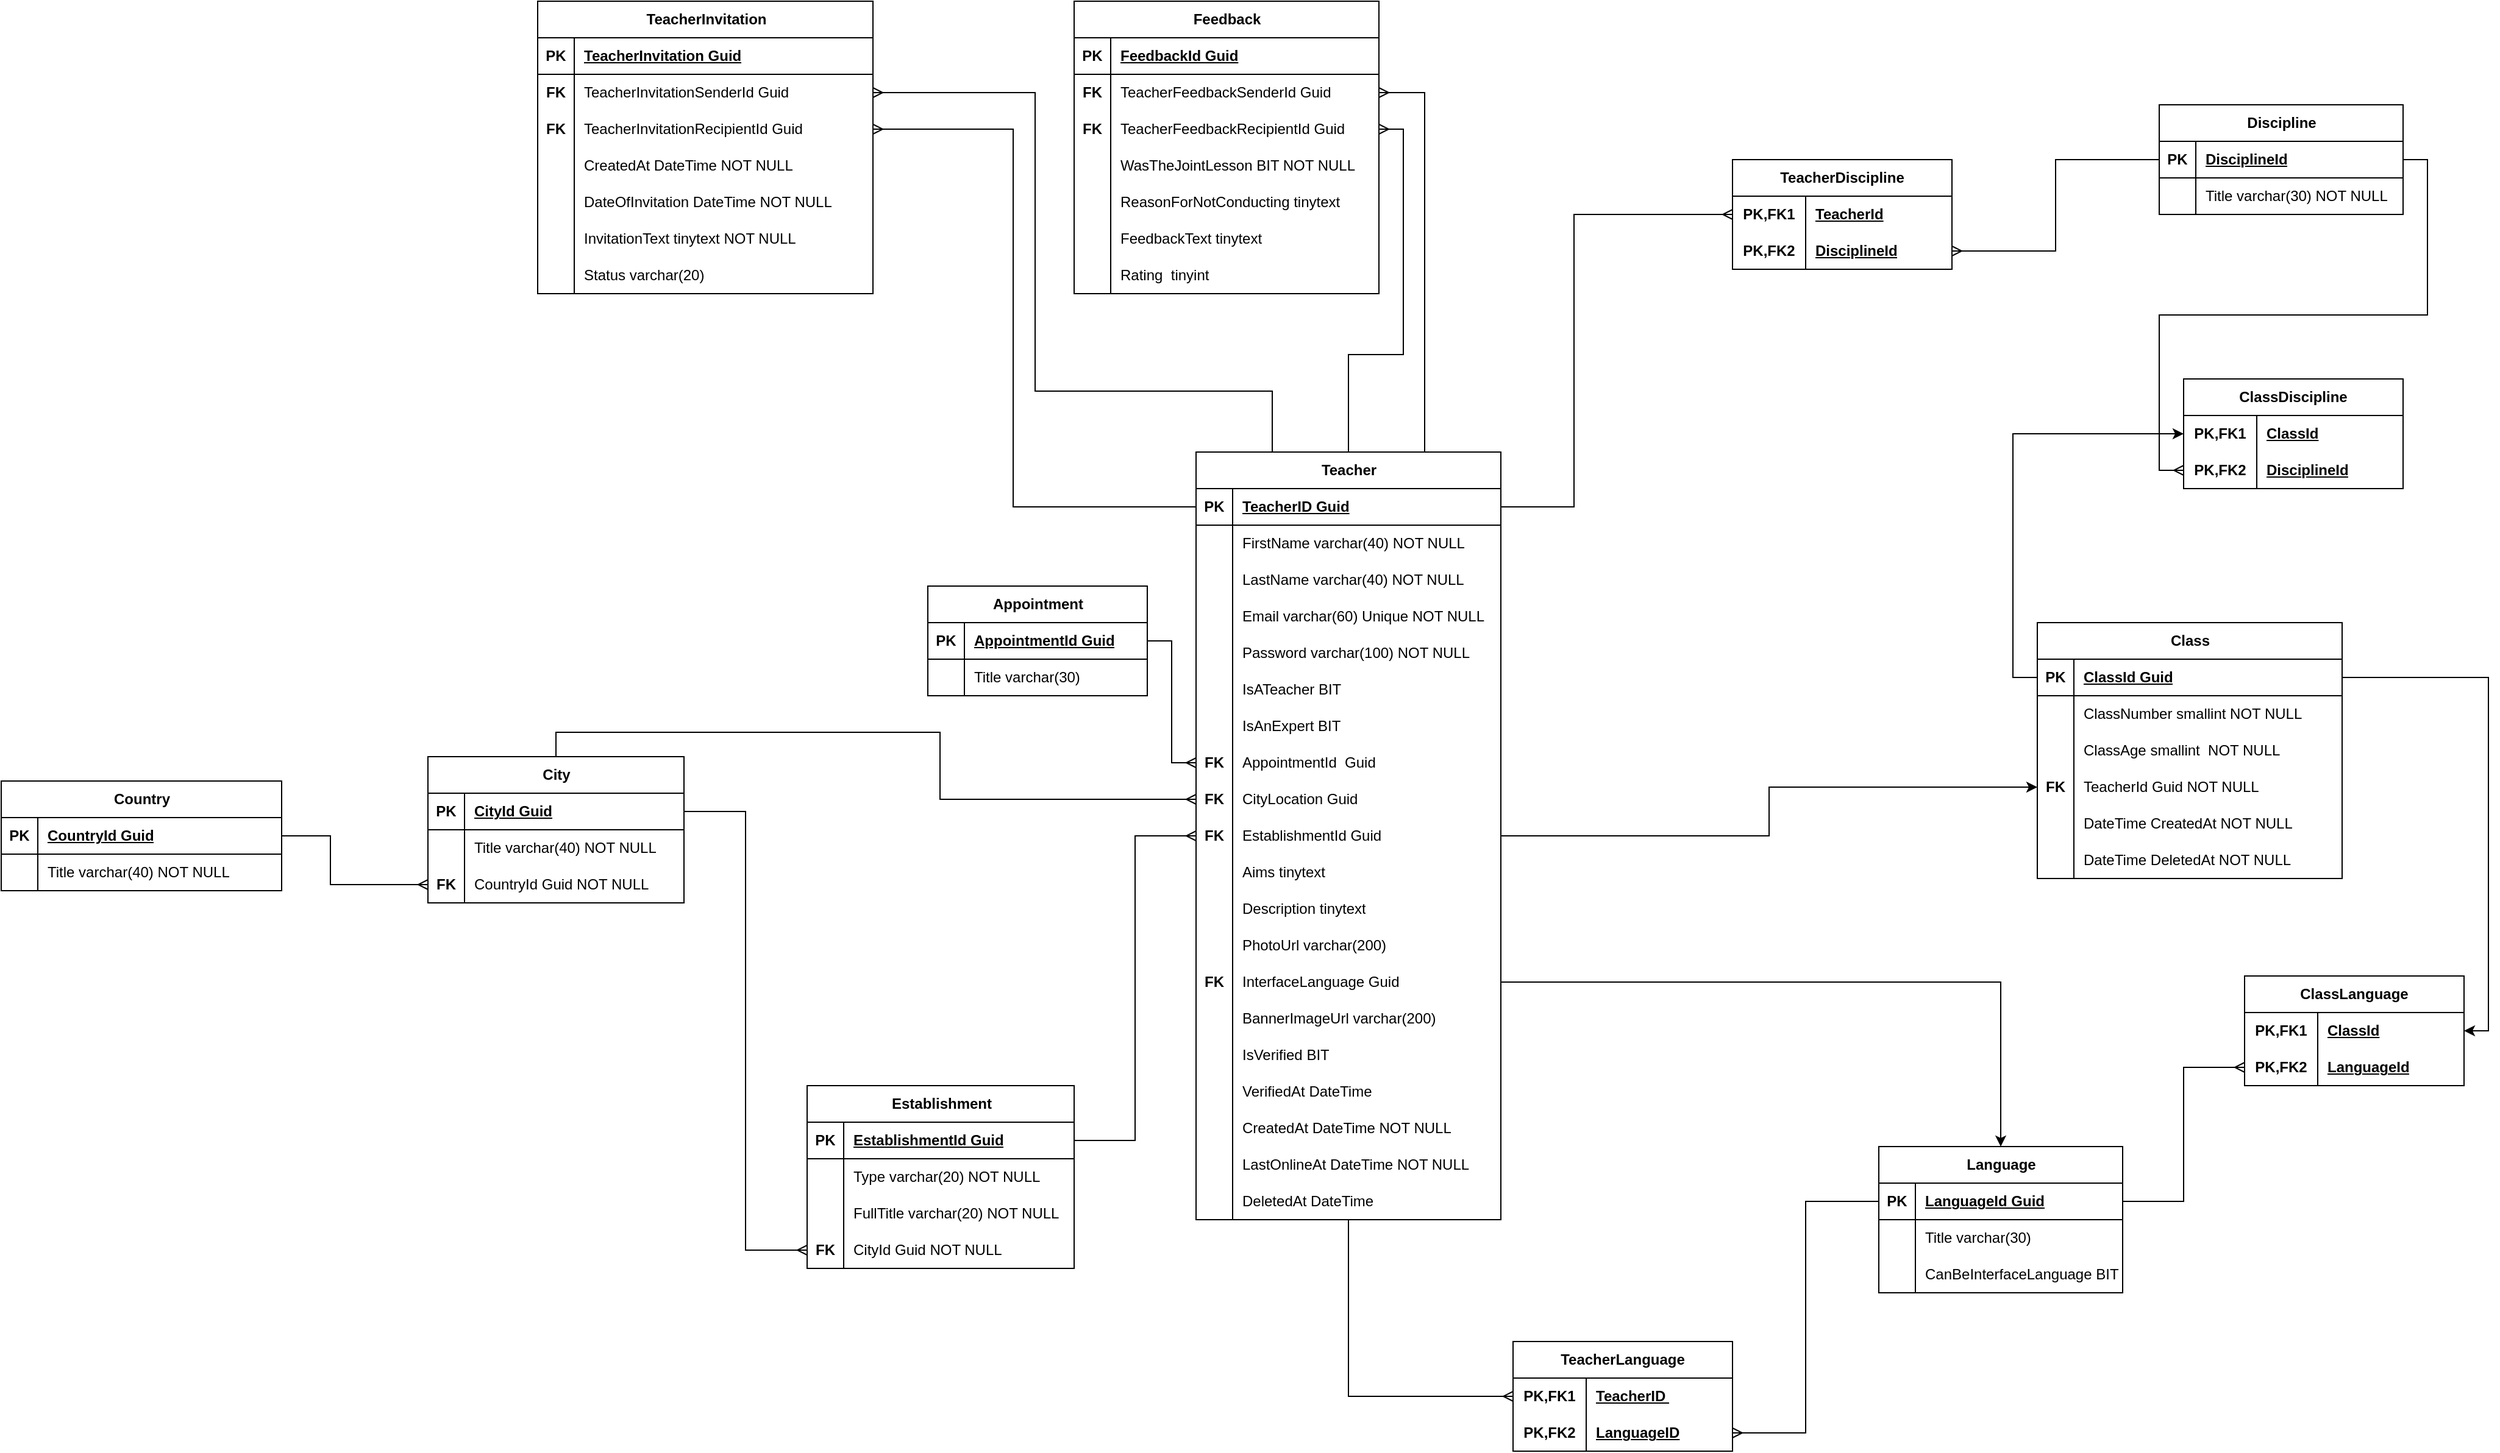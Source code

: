 <mxfile version="21.5.0" type="device">
  <diagram name="Page-1" id="oLW_052WXGifbZmkv6i8">
    <mxGraphModel dx="2173" dy="852" grid="1" gridSize="10" guides="1" tooltips="1" connect="1" arrows="1" fold="1" page="1" pageScale="1" pageWidth="850" pageHeight="1100" math="0" shadow="0">
      <root>
        <mxCell id="0" />
        <mxCell id="1" parent="0" />
        <mxCell id="JAyW6XnWxMPrVzUj-KhS-1" style="edgeStyle=orthogonalEdgeStyle;rounded=0;orthogonalLoop=1;jettySize=auto;html=1;entryX=0;entryY=0.5;entryDx=0;entryDy=0;endArrow=ERmany;endFill=0;" parent="1" source="uHq_uCDm-CEGFwKc-GGL-29" target="uHq_uCDm-CEGFwKc-GGL-203" edge="1">
          <mxGeometry relative="1" as="geometry" />
        </mxCell>
        <mxCell id="3q22mMDBUidcmebK8vps-5" style="edgeStyle=orthogonalEdgeStyle;rounded=0;orthogonalLoop=1;jettySize=auto;html=1;entryX=0;entryY=0.5;entryDx=0;entryDy=0;" parent="1" source="uHq_uCDm-CEGFwKc-GGL-29" target="uHq_uCDm-CEGFwKc-GGL-214" edge="1">
          <mxGeometry relative="1" as="geometry" />
        </mxCell>
        <mxCell id="5yjpblKI1oGUzLNqG-Jg-4" style="edgeStyle=orthogonalEdgeStyle;rounded=0;orthogonalLoop=1;jettySize=auto;html=1;exitX=0.75;exitY=0;exitDx=0;exitDy=0;entryX=1;entryY=0.5;entryDx=0;entryDy=0;endArrow=ERmany;endFill=0;" edge="1" parent="1" source="uHq_uCDm-CEGFwKc-GGL-29" target="JAyW6XnWxMPrVzUj-KhS-9">
          <mxGeometry relative="1" as="geometry" />
        </mxCell>
        <mxCell id="5yjpblKI1oGUzLNqG-Jg-5" style="edgeStyle=orthogonalEdgeStyle;rounded=0;orthogonalLoop=1;jettySize=auto;html=1;exitX=0.5;exitY=0;exitDx=0;exitDy=0;entryX=1;entryY=0.5;entryDx=0;entryDy=0;endArrow=ERmany;endFill=0;" edge="1" parent="1" source="uHq_uCDm-CEGFwKc-GGL-29" target="JAyW6XnWxMPrVzUj-KhS-12">
          <mxGeometry relative="1" as="geometry">
            <Array as="points">
              <mxPoint x="485" y="330" />
              <mxPoint x="530" y="330" />
              <mxPoint x="530" y="145" />
            </Array>
          </mxGeometry>
        </mxCell>
        <mxCell id="uHq_uCDm-CEGFwKc-GGL-29" value="Teacher" style="shape=table;startSize=30;container=1;collapsible=1;childLayout=tableLayout;fixedRows=1;rowLines=0;fontStyle=1;align=center;resizeLast=1;html=1;strokeWidth=1;" parent="1" vertex="1">
          <mxGeometry x="360" y="410" width="250" height="630" as="geometry">
            <mxRectangle x="370" y="430" width="90" height="30" as="alternateBounds" />
          </mxGeometry>
        </mxCell>
        <mxCell id="uHq_uCDm-CEGFwKc-GGL-30" value="" style="shape=tableRow;horizontal=0;startSize=0;swimlaneHead=0;swimlaneBody=0;fillColor=none;collapsible=0;dropTarget=0;points=[[0,0.5],[1,0.5]];portConstraint=eastwest;top=0;left=0;right=0;bottom=1;strokeWidth=1;" parent="uHq_uCDm-CEGFwKc-GGL-29" vertex="1">
          <mxGeometry y="30" width="250" height="30" as="geometry" />
        </mxCell>
        <mxCell id="uHq_uCDm-CEGFwKc-GGL-31" value="PK" style="shape=partialRectangle;connectable=0;fillColor=none;top=0;left=0;bottom=0;right=0;fontStyle=1;overflow=hidden;whiteSpace=wrap;html=1;strokeWidth=1;" parent="uHq_uCDm-CEGFwKc-GGL-30" vertex="1">
          <mxGeometry width="30" height="30" as="geometry">
            <mxRectangle width="30" height="30" as="alternateBounds" />
          </mxGeometry>
        </mxCell>
        <mxCell id="uHq_uCDm-CEGFwKc-GGL-32" value="TeacherID Guid" style="shape=partialRectangle;connectable=0;fillColor=none;top=0;left=0;bottom=0;right=0;align=left;spacingLeft=6;fontStyle=5;overflow=hidden;whiteSpace=wrap;html=1;strokeWidth=1;" parent="uHq_uCDm-CEGFwKc-GGL-30" vertex="1">
          <mxGeometry x="30" width="220" height="30" as="geometry">
            <mxRectangle width="220" height="30" as="alternateBounds" />
          </mxGeometry>
        </mxCell>
        <mxCell id="uHq_uCDm-CEGFwKc-GGL-33" value="" style="shape=tableRow;horizontal=0;startSize=0;swimlaneHead=0;swimlaneBody=0;fillColor=none;collapsible=0;dropTarget=0;points=[[0,0.5],[1,0.5]];portConstraint=eastwest;top=0;left=0;right=0;bottom=0;strokeWidth=1;" parent="uHq_uCDm-CEGFwKc-GGL-29" vertex="1">
          <mxGeometry y="60" width="250" height="30" as="geometry" />
        </mxCell>
        <mxCell id="uHq_uCDm-CEGFwKc-GGL-34" value="" style="shape=partialRectangle;connectable=0;fillColor=none;top=0;left=0;bottom=0;right=0;editable=1;overflow=hidden;whiteSpace=wrap;html=1;strokeWidth=1;" parent="uHq_uCDm-CEGFwKc-GGL-33" vertex="1">
          <mxGeometry width="30" height="30" as="geometry">
            <mxRectangle width="30" height="30" as="alternateBounds" />
          </mxGeometry>
        </mxCell>
        <mxCell id="uHq_uCDm-CEGFwKc-GGL-35" value="FirstName varchar(40) NOT NULL" style="shape=partialRectangle;connectable=0;fillColor=none;top=0;left=0;bottom=0;right=0;align=left;spacingLeft=6;overflow=hidden;whiteSpace=wrap;html=1;strokeWidth=1;" parent="uHq_uCDm-CEGFwKc-GGL-33" vertex="1">
          <mxGeometry x="30" width="220" height="30" as="geometry">
            <mxRectangle width="220" height="30" as="alternateBounds" />
          </mxGeometry>
        </mxCell>
        <mxCell id="uHq_uCDm-CEGFwKc-GGL-36" value="" style="shape=tableRow;horizontal=0;startSize=0;swimlaneHead=0;swimlaneBody=0;fillColor=none;collapsible=0;dropTarget=0;points=[[0,0.5],[1,0.5]];portConstraint=eastwest;top=0;left=0;right=0;bottom=0;strokeWidth=1;" parent="uHq_uCDm-CEGFwKc-GGL-29" vertex="1">
          <mxGeometry y="90" width="250" height="30" as="geometry" />
        </mxCell>
        <mxCell id="uHq_uCDm-CEGFwKc-GGL-37" value="" style="shape=partialRectangle;connectable=0;fillColor=none;top=0;left=0;bottom=0;right=0;editable=1;overflow=hidden;whiteSpace=wrap;html=1;strokeWidth=1;" parent="uHq_uCDm-CEGFwKc-GGL-36" vertex="1">
          <mxGeometry width="30" height="30" as="geometry">
            <mxRectangle width="30" height="30" as="alternateBounds" />
          </mxGeometry>
        </mxCell>
        <mxCell id="uHq_uCDm-CEGFwKc-GGL-38" value="LastName varchar(40) NOT NULL" style="shape=partialRectangle;connectable=0;fillColor=none;top=0;left=0;bottom=0;right=0;align=left;spacingLeft=6;overflow=hidden;whiteSpace=wrap;html=1;strokeWidth=1;" parent="uHq_uCDm-CEGFwKc-GGL-36" vertex="1">
          <mxGeometry x="30" width="220" height="30" as="geometry">
            <mxRectangle width="220" height="30" as="alternateBounds" />
          </mxGeometry>
        </mxCell>
        <mxCell id="uHq_uCDm-CEGFwKc-GGL-42" value="" style="shape=tableRow;horizontal=0;startSize=0;swimlaneHead=0;swimlaneBody=0;fillColor=none;collapsible=0;dropTarget=0;points=[[0,0.5],[1,0.5]];portConstraint=eastwest;top=0;left=0;right=0;bottom=0;strokeWidth=1;" parent="uHq_uCDm-CEGFwKc-GGL-29" vertex="1">
          <mxGeometry y="120" width="250" height="30" as="geometry" />
        </mxCell>
        <mxCell id="uHq_uCDm-CEGFwKc-GGL-43" value="" style="shape=partialRectangle;connectable=0;fillColor=none;top=0;left=0;bottom=0;right=0;editable=1;overflow=hidden;whiteSpace=wrap;html=1;strokeWidth=1;" parent="uHq_uCDm-CEGFwKc-GGL-42" vertex="1">
          <mxGeometry width="30" height="30" as="geometry">
            <mxRectangle width="30" height="30" as="alternateBounds" />
          </mxGeometry>
        </mxCell>
        <mxCell id="uHq_uCDm-CEGFwKc-GGL-44" value="Email varchar(60) Unique NOT NULL" style="shape=partialRectangle;connectable=0;fillColor=none;top=0;left=0;bottom=0;right=0;align=left;spacingLeft=6;overflow=hidden;whiteSpace=wrap;html=1;strokeWidth=1;" parent="uHq_uCDm-CEGFwKc-GGL-42" vertex="1">
          <mxGeometry x="30" width="220" height="30" as="geometry">
            <mxRectangle width="220" height="30" as="alternateBounds" />
          </mxGeometry>
        </mxCell>
        <mxCell id="uHq_uCDm-CEGFwKc-GGL-45" value="" style="shape=tableRow;horizontal=0;startSize=0;swimlaneHead=0;swimlaneBody=0;fillColor=none;collapsible=0;dropTarget=0;points=[[0,0.5],[1,0.5]];portConstraint=eastwest;top=0;left=0;right=0;bottom=0;strokeWidth=1;" parent="uHq_uCDm-CEGFwKc-GGL-29" vertex="1">
          <mxGeometry y="150" width="250" height="30" as="geometry" />
        </mxCell>
        <mxCell id="uHq_uCDm-CEGFwKc-GGL-46" value="" style="shape=partialRectangle;connectable=0;fillColor=none;top=0;left=0;bottom=0;right=0;editable=1;overflow=hidden;whiteSpace=wrap;html=1;strokeWidth=1;" parent="uHq_uCDm-CEGFwKc-GGL-45" vertex="1">
          <mxGeometry width="30" height="30" as="geometry">
            <mxRectangle width="30" height="30" as="alternateBounds" />
          </mxGeometry>
        </mxCell>
        <mxCell id="uHq_uCDm-CEGFwKc-GGL-47" value="Password varchar(100) NOT NULL" style="shape=partialRectangle;connectable=0;fillColor=none;top=0;left=0;bottom=0;right=0;align=left;spacingLeft=6;overflow=hidden;whiteSpace=wrap;html=1;strokeWidth=1;" parent="uHq_uCDm-CEGFwKc-GGL-45" vertex="1">
          <mxGeometry x="30" width="220" height="30" as="geometry">
            <mxRectangle width="220" height="30" as="alternateBounds" />
          </mxGeometry>
        </mxCell>
        <mxCell id="jma0MHzXdIGKpiO-SS4k-1" value="" style="shape=tableRow;horizontal=0;startSize=0;swimlaneHead=0;swimlaneBody=0;fillColor=none;collapsible=0;dropTarget=0;points=[[0,0.5],[1,0.5]];portConstraint=eastwest;top=0;left=0;right=0;bottom=0;strokeWidth=1;" parent="uHq_uCDm-CEGFwKc-GGL-29" vertex="1">
          <mxGeometry y="180" width="250" height="30" as="geometry" />
        </mxCell>
        <mxCell id="jma0MHzXdIGKpiO-SS4k-2" value="" style="shape=partialRectangle;connectable=0;fillColor=none;top=0;left=0;bottom=0;right=0;editable=1;overflow=hidden;whiteSpace=wrap;html=1;strokeWidth=1;" parent="jma0MHzXdIGKpiO-SS4k-1" vertex="1">
          <mxGeometry width="30" height="30" as="geometry">
            <mxRectangle width="30" height="30" as="alternateBounds" />
          </mxGeometry>
        </mxCell>
        <mxCell id="jma0MHzXdIGKpiO-SS4k-3" value="IsATeacher BIT" style="shape=partialRectangle;connectable=0;fillColor=none;top=0;left=0;bottom=0;right=0;align=left;spacingLeft=6;overflow=hidden;whiteSpace=wrap;html=1;strokeWidth=1;" parent="jma0MHzXdIGKpiO-SS4k-1" vertex="1">
          <mxGeometry x="30" width="220" height="30" as="geometry">
            <mxRectangle width="220" height="30" as="alternateBounds" />
          </mxGeometry>
        </mxCell>
        <mxCell id="jma0MHzXdIGKpiO-SS4k-4" value="" style="shape=tableRow;horizontal=0;startSize=0;swimlaneHead=0;swimlaneBody=0;fillColor=none;collapsible=0;dropTarget=0;points=[[0,0.5],[1,0.5]];portConstraint=eastwest;top=0;left=0;right=0;bottom=0;strokeWidth=1;" parent="uHq_uCDm-CEGFwKc-GGL-29" vertex="1">
          <mxGeometry y="210" width="250" height="30" as="geometry" />
        </mxCell>
        <mxCell id="jma0MHzXdIGKpiO-SS4k-5" value="" style="shape=partialRectangle;connectable=0;fillColor=none;top=0;left=0;bottom=0;right=0;editable=1;overflow=hidden;whiteSpace=wrap;html=1;strokeWidth=1;" parent="jma0MHzXdIGKpiO-SS4k-4" vertex="1">
          <mxGeometry width="30" height="30" as="geometry">
            <mxRectangle width="30" height="30" as="alternateBounds" />
          </mxGeometry>
        </mxCell>
        <mxCell id="jma0MHzXdIGKpiO-SS4k-6" value="IsAnExpert BIT" style="shape=partialRectangle;connectable=0;fillColor=none;top=0;left=0;bottom=0;right=0;align=left;spacingLeft=6;overflow=hidden;whiteSpace=wrap;html=1;strokeWidth=1;" parent="jma0MHzXdIGKpiO-SS4k-4" vertex="1">
          <mxGeometry x="30" width="220" height="30" as="geometry">
            <mxRectangle width="220" height="30" as="alternateBounds" />
          </mxGeometry>
        </mxCell>
        <mxCell id="uHq_uCDm-CEGFwKc-GGL-54" value="" style="shape=tableRow;horizontal=0;startSize=0;swimlaneHead=0;swimlaneBody=0;fillColor=none;collapsible=0;dropTarget=0;points=[[0,0.5],[1,0.5]];portConstraint=eastwest;top=0;left=0;right=0;bottom=0;strokeWidth=1;" parent="uHq_uCDm-CEGFwKc-GGL-29" vertex="1">
          <mxGeometry y="240" width="250" height="30" as="geometry" />
        </mxCell>
        <mxCell id="uHq_uCDm-CEGFwKc-GGL-55" value="FK" style="shape=partialRectangle;connectable=0;fillColor=none;top=0;left=0;bottom=0;right=0;editable=1;overflow=hidden;whiteSpace=wrap;html=1;strokeWidth=1;fontStyle=1" parent="uHq_uCDm-CEGFwKc-GGL-54" vertex="1">
          <mxGeometry width="30" height="30" as="geometry">
            <mxRectangle width="30" height="30" as="alternateBounds" />
          </mxGeometry>
        </mxCell>
        <mxCell id="uHq_uCDm-CEGFwKc-GGL-56" value="AppointmentId&amp;nbsp; Guid" style="shape=partialRectangle;connectable=0;fillColor=none;top=0;left=0;bottom=0;right=0;align=left;spacingLeft=6;overflow=hidden;whiteSpace=wrap;html=1;strokeWidth=1;" parent="uHq_uCDm-CEGFwKc-GGL-54" vertex="1">
          <mxGeometry x="30" width="220" height="30" as="geometry">
            <mxRectangle width="220" height="30" as="alternateBounds" />
          </mxGeometry>
        </mxCell>
        <mxCell id="5yjpblKI1oGUzLNqG-Jg-8" value="" style="shape=tableRow;horizontal=0;startSize=0;swimlaneHead=0;swimlaneBody=0;fillColor=none;collapsible=0;dropTarget=0;points=[[0,0.5],[1,0.5]];portConstraint=eastwest;top=0;left=0;right=0;bottom=0;strokeWidth=1;" vertex="1" parent="uHq_uCDm-CEGFwKc-GGL-29">
          <mxGeometry y="270" width="250" height="30" as="geometry" />
        </mxCell>
        <mxCell id="5yjpblKI1oGUzLNqG-Jg-9" value="FK" style="shape=partialRectangle;connectable=0;fillColor=none;top=0;left=0;bottom=0;right=0;editable=1;overflow=hidden;whiteSpace=wrap;html=1;strokeWidth=1;fontStyle=1" vertex="1" parent="5yjpblKI1oGUzLNqG-Jg-8">
          <mxGeometry width="30" height="30" as="geometry">
            <mxRectangle width="30" height="30" as="alternateBounds" />
          </mxGeometry>
        </mxCell>
        <mxCell id="5yjpblKI1oGUzLNqG-Jg-10" value="CityLocation Guid" style="shape=partialRectangle;connectable=0;fillColor=none;top=0;left=0;bottom=0;right=0;align=left;spacingLeft=6;overflow=hidden;whiteSpace=wrap;html=1;strokeWidth=1;" vertex="1" parent="5yjpblKI1oGUzLNqG-Jg-8">
          <mxGeometry x="30" width="220" height="30" as="geometry">
            <mxRectangle width="220" height="30" as="alternateBounds" />
          </mxGeometry>
        </mxCell>
        <mxCell id="INQ4oLNOgzTdT7xalO9u-1" value="" style="shape=tableRow;horizontal=0;startSize=0;swimlaneHead=0;swimlaneBody=0;fillColor=none;collapsible=0;dropTarget=0;points=[[0,0.5],[1,0.5]];portConstraint=eastwest;top=0;left=0;right=0;bottom=0;strokeWidth=1;" parent="uHq_uCDm-CEGFwKc-GGL-29" vertex="1">
          <mxGeometry y="300" width="250" height="30" as="geometry" />
        </mxCell>
        <mxCell id="INQ4oLNOgzTdT7xalO9u-2" value="FK" style="shape=partialRectangle;connectable=0;fillColor=none;top=0;left=0;bottom=0;right=0;editable=1;overflow=hidden;whiteSpace=wrap;html=1;strokeWidth=1;fontStyle=1" parent="INQ4oLNOgzTdT7xalO9u-1" vertex="1">
          <mxGeometry width="30" height="30" as="geometry">
            <mxRectangle width="30" height="30" as="alternateBounds" />
          </mxGeometry>
        </mxCell>
        <mxCell id="INQ4oLNOgzTdT7xalO9u-3" value="EstablishmentId Guid" style="shape=partialRectangle;connectable=0;fillColor=none;top=0;left=0;bottom=0;right=0;align=left;spacingLeft=6;overflow=hidden;whiteSpace=wrap;html=1;strokeWidth=1;" parent="INQ4oLNOgzTdT7xalO9u-1" vertex="1">
          <mxGeometry x="30" width="220" height="30" as="geometry">
            <mxRectangle width="220" height="30" as="alternateBounds" />
          </mxGeometry>
        </mxCell>
        <mxCell id="uHq_uCDm-CEGFwKc-GGL-217" value="" style="shape=tableRow;horizontal=0;startSize=0;swimlaneHead=0;swimlaneBody=0;fillColor=none;collapsible=0;dropTarget=0;points=[[0,0.5],[1,0.5]];portConstraint=eastwest;top=0;left=0;right=0;bottom=0;strokeWidth=1;" parent="uHq_uCDm-CEGFwKc-GGL-29" vertex="1">
          <mxGeometry y="330" width="250" height="30" as="geometry" />
        </mxCell>
        <mxCell id="uHq_uCDm-CEGFwKc-GGL-218" value="" style="shape=partialRectangle;connectable=0;fillColor=none;top=0;left=0;bottom=0;right=0;editable=1;overflow=hidden;whiteSpace=wrap;html=1;strokeWidth=1;" parent="uHq_uCDm-CEGFwKc-GGL-217" vertex="1">
          <mxGeometry width="30" height="30" as="geometry">
            <mxRectangle width="30" height="30" as="alternateBounds" />
          </mxGeometry>
        </mxCell>
        <mxCell id="uHq_uCDm-CEGFwKc-GGL-219" value="Aims tinytext" style="shape=partialRectangle;connectable=0;fillColor=none;top=0;left=0;bottom=0;right=0;align=left;spacingLeft=6;overflow=hidden;whiteSpace=wrap;html=1;strokeWidth=1;" parent="uHq_uCDm-CEGFwKc-GGL-217" vertex="1">
          <mxGeometry x="30" width="220" height="30" as="geometry">
            <mxRectangle width="220" height="30" as="alternateBounds" />
          </mxGeometry>
        </mxCell>
        <mxCell id="jma0MHzXdIGKpiO-SS4k-7" value="" style="shape=tableRow;horizontal=0;startSize=0;swimlaneHead=0;swimlaneBody=0;fillColor=none;collapsible=0;dropTarget=0;points=[[0,0.5],[1,0.5]];portConstraint=eastwest;top=0;left=0;right=0;bottom=0;strokeWidth=1;" parent="uHq_uCDm-CEGFwKc-GGL-29" vertex="1">
          <mxGeometry y="360" width="250" height="30" as="geometry" />
        </mxCell>
        <mxCell id="jma0MHzXdIGKpiO-SS4k-8" value="" style="shape=partialRectangle;connectable=0;fillColor=none;top=0;left=0;bottom=0;right=0;editable=1;overflow=hidden;whiteSpace=wrap;html=1;strokeWidth=1;" parent="jma0MHzXdIGKpiO-SS4k-7" vertex="1">
          <mxGeometry width="30" height="30" as="geometry">
            <mxRectangle width="30" height="30" as="alternateBounds" />
          </mxGeometry>
        </mxCell>
        <mxCell id="jma0MHzXdIGKpiO-SS4k-9" value="Description tinytext" style="shape=partialRectangle;connectable=0;fillColor=none;top=0;left=0;bottom=0;right=0;align=left;spacingLeft=6;overflow=hidden;whiteSpace=wrap;html=1;strokeWidth=1;" parent="jma0MHzXdIGKpiO-SS4k-7" vertex="1">
          <mxGeometry x="30" width="220" height="30" as="geometry">
            <mxRectangle width="220" height="30" as="alternateBounds" />
          </mxGeometry>
        </mxCell>
        <mxCell id="uHq_uCDm-CEGFwKc-GGL-256" value="" style="shape=tableRow;horizontal=0;startSize=0;swimlaneHead=0;swimlaneBody=0;fillColor=none;collapsible=0;dropTarget=0;points=[[0,0.5],[1,0.5]];portConstraint=eastwest;top=0;left=0;right=0;bottom=0;strokeWidth=1;" parent="uHq_uCDm-CEGFwKc-GGL-29" vertex="1">
          <mxGeometry y="390" width="250" height="30" as="geometry" />
        </mxCell>
        <mxCell id="uHq_uCDm-CEGFwKc-GGL-257" value="" style="shape=partialRectangle;connectable=0;fillColor=none;top=0;left=0;bottom=0;right=0;editable=1;overflow=hidden;whiteSpace=wrap;html=1;strokeWidth=1;" parent="uHq_uCDm-CEGFwKc-GGL-256" vertex="1">
          <mxGeometry width="30" height="30" as="geometry">
            <mxRectangle width="30" height="30" as="alternateBounds" />
          </mxGeometry>
        </mxCell>
        <mxCell id="uHq_uCDm-CEGFwKc-GGL-258" value="PhotoUrl varchar(200)" style="shape=partialRectangle;connectable=0;fillColor=none;top=0;left=0;bottom=0;right=0;align=left;spacingLeft=6;overflow=hidden;whiteSpace=wrap;html=1;strokeWidth=1;" parent="uHq_uCDm-CEGFwKc-GGL-256" vertex="1">
          <mxGeometry x="30" width="220" height="30" as="geometry">
            <mxRectangle width="220" height="30" as="alternateBounds" />
          </mxGeometry>
        </mxCell>
        <mxCell id="ctQBOZw4vagbi_QwaWRH-4" value="" style="shape=tableRow;horizontal=0;startSize=0;swimlaneHead=0;swimlaneBody=0;fillColor=none;collapsible=0;dropTarget=0;points=[[0,0.5],[1,0.5]];portConstraint=eastwest;top=0;left=0;right=0;bottom=0;strokeWidth=1;" parent="uHq_uCDm-CEGFwKc-GGL-29" vertex="1">
          <mxGeometry y="420" width="250" height="30" as="geometry" />
        </mxCell>
        <mxCell id="ctQBOZw4vagbi_QwaWRH-5" value="&lt;b&gt;FK&lt;/b&gt;" style="shape=partialRectangle;connectable=0;fillColor=none;top=0;left=0;bottom=0;right=0;editable=1;overflow=hidden;whiteSpace=wrap;html=1;strokeWidth=1;" parent="ctQBOZw4vagbi_QwaWRH-4" vertex="1">
          <mxGeometry width="30" height="30" as="geometry">
            <mxRectangle width="30" height="30" as="alternateBounds" />
          </mxGeometry>
        </mxCell>
        <mxCell id="ctQBOZw4vagbi_QwaWRH-6" value="InterfaceLanguage Guid" style="shape=partialRectangle;connectable=0;fillColor=none;top=0;left=0;bottom=0;right=0;align=left;spacingLeft=6;overflow=hidden;whiteSpace=wrap;html=1;strokeWidth=1;" parent="ctQBOZw4vagbi_QwaWRH-4" vertex="1">
          <mxGeometry x="30" width="220" height="30" as="geometry">
            <mxRectangle width="220" height="30" as="alternateBounds" />
          </mxGeometry>
        </mxCell>
        <mxCell id="5yg50umYMI5J6z6jHBOH-31" value="" style="shape=tableRow;horizontal=0;startSize=0;swimlaneHead=0;swimlaneBody=0;fillColor=none;collapsible=0;dropTarget=0;points=[[0,0.5],[1,0.5]];portConstraint=eastwest;top=0;left=0;right=0;bottom=0;strokeWidth=1;" parent="uHq_uCDm-CEGFwKc-GGL-29" vertex="1">
          <mxGeometry y="450" width="250" height="30" as="geometry" />
        </mxCell>
        <mxCell id="5yg50umYMI5J6z6jHBOH-32" value="" style="shape=partialRectangle;connectable=0;fillColor=none;top=0;left=0;bottom=0;right=0;editable=1;overflow=hidden;whiteSpace=wrap;html=1;strokeWidth=1;" parent="5yg50umYMI5J6z6jHBOH-31" vertex="1">
          <mxGeometry width="30" height="30" as="geometry">
            <mxRectangle width="30" height="30" as="alternateBounds" />
          </mxGeometry>
        </mxCell>
        <mxCell id="5yg50umYMI5J6z6jHBOH-33" value="BannerImageUrl varchar(200)" style="shape=partialRectangle;connectable=0;fillColor=none;top=0;left=0;bottom=0;right=0;align=left;spacingLeft=6;overflow=hidden;whiteSpace=wrap;html=1;strokeWidth=1;" parent="5yg50umYMI5J6z6jHBOH-31" vertex="1">
          <mxGeometry x="30" width="220" height="30" as="geometry">
            <mxRectangle width="220" height="30" as="alternateBounds" />
          </mxGeometry>
        </mxCell>
        <mxCell id="5yg50umYMI5J6z6jHBOH-40" value="" style="shape=tableRow;horizontal=0;startSize=0;swimlaneHead=0;swimlaneBody=0;fillColor=none;collapsible=0;dropTarget=0;points=[[0,0.5],[1,0.5]];portConstraint=eastwest;top=0;left=0;right=0;bottom=0;strokeWidth=1;" parent="uHq_uCDm-CEGFwKc-GGL-29" vertex="1">
          <mxGeometry y="480" width="250" height="30" as="geometry" />
        </mxCell>
        <mxCell id="5yg50umYMI5J6z6jHBOH-41" value="" style="shape=partialRectangle;connectable=0;fillColor=none;top=0;left=0;bottom=0;right=0;editable=1;overflow=hidden;whiteSpace=wrap;html=1;strokeWidth=1;" parent="5yg50umYMI5J6z6jHBOH-40" vertex="1">
          <mxGeometry width="30" height="30" as="geometry">
            <mxRectangle width="30" height="30" as="alternateBounds" />
          </mxGeometry>
        </mxCell>
        <mxCell id="5yg50umYMI5J6z6jHBOH-42" value="IsVerified BIT" style="shape=partialRectangle;connectable=0;fillColor=none;top=0;left=0;bottom=0;right=0;align=left;spacingLeft=6;overflow=hidden;whiteSpace=wrap;html=1;strokeWidth=1;" parent="5yg50umYMI5J6z6jHBOH-40" vertex="1">
          <mxGeometry x="30" width="220" height="30" as="geometry">
            <mxRectangle width="220" height="30" as="alternateBounds" />
          </mxGeometry>
        </mxCell>
        <mxCell id="jma0MHzXdIGKpiO-SS4k-16" value="" style="shape=tableRow;horizontal=0;startSize=0;swimlaneHead=0;swimlaneBody=0;fillColor=none;collapsible=0;dropTarget=0;points=[[0,0.5],[1,0.5]];portConstraint=eastwest;top=0;left=0;right=0;bottom=0;strokeWidth=1;" parent="uHq_uCDm-CEGFwKc-GGL-29" vertex="1">
          <mxGeometry y="510" width="250" height="30" as="geometry" />
        </mxCell>
        <mxCell id="jma0MHzXdIGKpiO-SS4k-17" value="" style="shape=partialRectangle;connectable=0;fillColor=none;top=0;left=0;bottom=0;right=0;editable=1;overflow=hidden;whiteSpace=wrap;html=1;strokeWidth=1;" parent="jma0MHzXdIGKpiO-SS4k-16" vertex="1">
          <mxGeometry width="30" height="30" as="geometry">
            <mxRectangle width="30" height="30" as="alternateBounds" />
          </mxGeometry>
        </mxCell>
        <mxCell id="jma0MHzXdIGKpiO-SS4k-18" value="VerifiedAt DateTime&amp;nbsp;" style="shape=partialRectangle;connectable=0;fillColor=none;top=0;left=0;bottom=0;right=0;align=left;spacingLeft=6;overflow=hidden;whiteSpace=wrap;html=1;strokeWidth=1;" parent="jma0MHzXdIGKpiO-SS4k-16" vertex="1">
          <mxGeometry x="30" width="220" height="30" as="geometry">
            <mxRectangle width="220" height="30" as="alternateBounds" />
          </mxGeometry>
        </mxCell>
        <mxCell id="jma0MHzXdIGKpiO-SS4k-10" value="" style="shape=tableRow;horizontal=0;startSize=0;swimlaneHead=0;swimlaneBody=0;fillColor=none;collapsible=0;dropTarget=0;points=[[0,0.5],[1,0.5]];portConstraint=eastwest;top=0;left=0;right=0;bottom=0;strokeWidth=1;" parent="uHq_uCDm-CEGFwKc-GGL-29" vertex="1">
          <mxGeometry y="540" width="250" height="30" as="geometry" />
        </mxCell>
        <mxCell id="jma0MHzXdIGKpiO-SS4k-11" value="" style="shape=partialRectangle;connectable=0;fillColor=none;top=0;left=0;bottom=0;right=0;editable=1;overflow=hidden;whiteSpace=wrap;html=1;strokeWidth=1;" parent="jma0MHzXdIGKpiO-SS4k-10" vertex="1">
          <mxGeometry width="30" height="30" as="geometry">
            <mxRectangle width="30" height="30" as="alternateBounds" />
          </mxGeometry>
        </mxCell>
        <mxCell id="jma0MHzXdIGKpiO-SS4k-12" value="CreatedAt DateTime NOT NULL" style="shape=partialRectangle;connectable=0;fillColor=none;top=0;left=0;bottom=0;right=0;align=left;spacingLeft=6;overflow=hidden;whiteSpace=wrap;html=1;strokeWidth=1;" parent="jma0MHzXdIGKpiO-SS4k-10" vertex="1">
          <mxGeometry x="30" width="220" height="30" as="geometry">
            <mxRectangle width="220" height="30" as="alternateBounds" />
          </mxGeometry>
        </mxCell>
        <mxCell id="jma0MHzXdIGKpiO-SS4k-13" value="" style="shape=tableRow;horizontal=0;startSize=0;swimlaneHead=0;swimlaneBody=0;fillColor=none;collapsible=0;dropTarget=0;points=[[0,0.5],[1,0.5]];portConstraint=eastwest;top=0;left=0;right=0;bottom=0;strokeWidth=1;" parent="uHq_uCDm-CEGFwKc-GGL-29" vertex="1">
          <mxGeometry y="570" width="250" height="30" as="geometry" />
        </mxCell>
        <mxCell id="jma0MHzXdIGKpiO-SS4k-14" value="" style="shape=partialRectangle;connectable=0;fillColor=none;top=0;left=0;bottom=0;right=0;editable=1;overflow=hidden;whiteSpace=wrap;html=1;strokeWidth=1;" parent="jma0MHzXdIGKpiO-SS4k-13" vertex="1">
          <mxGeometry width="30" height="30" as="geometry">
            <mxRectangle width="30" height="30" as="alternateBounds" />
          </mxGeometry>
        </mxCell>
        <mxCell id="jma0MHzXdIGKpiO-SS4k-15" value="LastOnlineAt DateTime NOT NULL" style="shape=partialRectangle;connectable=0;fillColor=none;top=0;left=0;bottom=0;right=0;align=left;spacingLeft=6;overflow=hidden;whiteSpace=wrap;html=1;strokeWidth=1;" parent="jma0MHzXdIGKpiO-SS4k-13" vertex="1">
          <mxGeometry x="30" width="220" height="30" as="geometry">
            <mxRectangle width="220" height="30" as="alternateBounds" />
          </mxGeometry>
        </mxCell>
        <mxCell id="jma0MHzXdIGKpiO-SS4k-19" value="" style="shape=tableRow;horizontal=0;startSize=0;swimlaneHead=0;swimlaneBody=0;fillColor=none;collapsible=0;dropTarget=0;points=[[0,0.5],[1,0.5]];portConstraint=eastwest;top=0;left=0;right=0;bottom=0;strokeWidth=1;" parent="uHq_uCDm-CEGFwKc-GGL-29" vertex="1">
          <mxGeometry y="600" width="250" height="30" as="geometry" />
        </mxCell>
        <mxCell id="jma0MHzXdIGKpiO-SS4k-20" value="" style="shape=partialRectangle;connectable=0;fillColor=none;top=0;left=0;bottom=0;right=0;editable=1;overflow=hidden;whiteSpace=wrap;html=1;strokeWidth=1;" parent="jma0MHzXdIGKpiO-SS4k-19" vertex="1">
          <mxGeometry width="30" height="30" as="geometry">
            <mxRectangle width="30" height="30" as="alternateBounds" />
          </mxGeometry>
        </mxCell>
        <mxCell id="jma0MHzXdIGKpiO-SS4k-21" value="DeletedAt DateTime&amp;nbsp;" style="shape=partialRectangle;connectable=0;fillColor=none;top=0;left=0;bottom=0;right=0;align=left;spacingLeft=6;overflow=hidden;whiteSpace=wrap;html=1;strokeWidth=1;" parent="jma0MHzXdIGKpiO-SS4k-19" vertex="1">
          <mxGeometry x="30" width="220" height="30" as="geometry">
            <mxRectangle width="220" height="30" as="alternateBounds" />
          </mxGeometry>
        </mxCell>
        <mxCell id="uHq_uCDm-CEGFwKc-GGL-66" value="Class" style="shape=table;startSize=30;container=1;collapsible=1;childLayout=tableLayout;fixedRows=1;rowLines=0;fontStyle=1;align=center;resizeLast=1;html=1;strokeWidth=1;" parent="1" vertex="1">
          <mxGeometry x="1050" y="550" width="250" height="210" as="geometry" />
        </mxCell>
        <mxCell id="uHq_uCDm-CEGFwKc-GGL-67" value="" style="shape=tableRow;horizontal=0;startSize=0;swimlaneHead=0;swimlaneBody=0;fillColor=none;collapsible=0;dropTarget=0;points=[[0,0.5],[1,0.5]];portConstraint=eastwest;top=0;left=0;right=0;bottom=1;strokeWidth=1;" parent="uHq_uCDm-CEGFwKc-GGL-66" vertex="1">
          <mxGeometry y="30" width="250" height="30" as="geometry" />
        </mxCell>
        <mxCell id="uHq_uCDm-CEGFwKc-GGL-68" value="PK" style="shape=partialRectangle;connectable=0;fillColor=none;top=0;left=0;bottom=0;right=0;fontStyle=1;overflow=hidden;whiteSpace=wrap;html=1;strokeWidth=1;" parent="uHq_uCDm-CEGFwKc-GGL-67" vertex="1">
          <mxGeometry width="30" height="30" as="geometry">
            <mxRectangle width="30" height="30" as="alternateBounds" />
          </mxGeometry>
        </mxCell>
        <mxCell id="uHq_uCDm-CEGFwKc-GGL-69" value="ClassId Guid" style="shape=partialRectangle;connectable=0;fillColor=none;top=0;left=0;bottom=0;right=0;align=left;spacingLeft=6;fontStyle=5;overflow=hidden;whiteSpace=wrap;html=1;strokeWidth=1;" parent="uHq_uCDm-CEGFwKc-GGL-67" vertex="1">
          <mxGeometry x="30" width="220" height="30" as="geometry">
            <mxRectangle width="220" height="30" as="alternateBounds" />
          </mxGeometry>
        </mxCell>
        <mxCell id="uHq_uCDm-CEGFwKc-GGL-70" value="" style="shape=tableRow;horizontal=0;startSize=0;swimlaneHead=0;swimlaneBody=0;fillColor=none;collapsible=0;dropTarget=0;points=[[0,0.5],[1,0.5]];portConstraint=eastwest;top=0;left=0;right=0;bottom=0;strokeWidth=1;" parent="uHq_uCDm-CEGFwKc-GGL-66" vertex="1">
          <mxGeometry y="60" width="250" height="30" as="geometry" />
        </mxCell>
        <mxCell id="uHq_uCDm-CEGFwKc-GGL-71" value="" style="shape=partialRectangle;connectable=0;fillColor=none;top=0;left=0;bottom=0;right=0;editable=1;overflow=hidden;whiteSpace=wrap;html=1;strokeWidth=1;" parent="uHq_uCDm-CEGFwKc-GGL-70" vertex="1">
          <mxGeometry width="30" height="30" as="geometry">
            <mxRectangle width="30" height="30" as="alternateBounds" />
          </mxGeometry>
        </mxCell>
        <mxCell id="uHq_uCDm-CEGFwKc-GGL-72" value="ClassNumber smallint NOT NULL" style="shape=partialRectangle;connectable=0;fillColor=none;top=0;left=0;bottom=0;right=0;align=left;spacingLeft=6;overflow=hidden;whiteSpace=wrap;html=1;strokeWidth=1;" parent="uHq_uCDm-CEGFwKc-GGL-70" vertex="1">
          <mxGeometry x="30" width="220" height="30" as="geometry">
            <mxRectangle width="220" height="30" as="alternateBounds" />
          </mxGeometry>
        </mxCell>
        <mxCell id="uHq_uCDm-CEGFwKc-GGL-79" value="" style="shape=tableRow;horizontal=0;startSize=0;swimlaneHead=0;swimlaneBody=0;fillColor=none;collapsible=0;dropTarget=0;points=[[0,0.5],[1,0.5]];portConstraint=eastwest;top=0;left=0;right=0;bottom=0;strokeWidth=1;" parent="uHq_uCDm-CEGFwKc-GGL-66" vertex="1">
          <mxGeometry y="90" width="250" height="30" as="geometry" />
        </mxCell>
        <mxCell id="uHq_uCDm-CEGFwKc-GGL-80" value="" style="shape=partialRectangle;connectable=0;fillColor=none;top=0;left=0;bottom=0;right=0;editable=1;overflow=hidden;whiteSpace=wrap;html=1;strokeWidth=1;" parent="uHq_uCDm-CEGFwKc-GGL-79" vertex="1">
          <mxGeometry width="30" height="30" as="geometry">
            <mxRectangle width="30" height="30" as="alternateBounds" />
          </mxGeometry>
        </mxCell>
        <mxCell id="uHq_uCDm-CEGFwKc-GGL-81" value="ClassAge smallint&amp;nbsp;&amp;nbsp;NOT NULL" style="shape=partialRectangle;connectable=0;fillColor=none;top=0;left=0;bottom=0;right=0;align=left;spacingLeft=6;overflow=hidden;whiteSpace=wrap;html=1;strokeWidth=1;" parent="uHq_uCDm-CEGFwKc-GGL-79" vertex="1">
          <mxGeometry x="30" width="220" height="30" as="geometry">
            <mxRectangle width="220" height="30" as="alternateBounds" />
          </mxGeometry>
        </mxCell>
        <mxCell id="uHq_uCDm-CEGFwKc-GGL-214" value="" style="shape=tableRow;horizontal=0;startSize=0;swimlaneHead=0;swimlaneBody=0;fillColor=none;collapsible=0;dropTarget=0;points=[[0,0.5],[1,0.5]];portConstraint=eastwest;top=0;left=0;right=0;bottom=0;strokeWidth=1;" parent="uHq_uCDm-CEGFwKc-GGL-66" vertex="1">
          <mxGeometry y="120" width="250" height="30" as="geometry" />
        </mxCell>
        <mxCell id="uHq_uCDm-CEGFwKc-GGL-215" value="&lt;b&gt;FK&lt;/b&gt;" style="shape=partialRectangle;connectable=0;fillColor=none;top=0;left=0;bottom=0;right=0;editable=1;overflow=hidden;whiteSpace=wrap;html=1;strokeWidth=1;" parent="uHq_uCDm-CEGFwKc-GGL-214" vertex="1">
          <mxGeometry width="30" height="30" as="geometry">
            <mxRectangle width="30" height="30" as="alternateBounds" />
          </mxGeometry>
        </mxCell>
        <mxCell id="uHq_uCDm-CEGFwKc-GGL-216" value="TeacherId Guid NOT NULL" style="shape=partialRectangle;connectable=0;fillColor=none;top=0;left=0;bottom=0;right=0;align=left;spacingLeft=6;overflow=hidden;whiteSpace=wrap;html=1;strokeWidth=1;" parent="uHq_uCDm-CEGFwKc-GGL-214" vertex="1">
          <mxGeometry x="30" width="220" height="30" as="geometry">
            <mxRectangle width="220" height="30" as="alternateBounds" />
          </mxGeometry>
        </mxCell>
        <mxCell id="ekrwdp6BYCm0uzEHwXPP-1" value="" style="shape=tableRow;horizontal=0;startSize=0;swimlaneHead=0;swimlaneBody=0;fillColor=none;collapsible=0;dropTarget=0;points=[[0,0.5],[1,0.5]];portConstraint=eastwest;top=0;left=0;right=0;bottom=0;strokeWidth=1;" parent="uHq_uCDm-CEGFwKc-GGL-66" vertex="1">
          <mxGeometry y="150" width="250" height="30" as="geometry" />
        </mxCell>
        <mxCell id="ekrwdp6BYCm0uzEHwXPP-2" value="" style="shape=partialRectangle;connectable=0;fillColor=none;top=0;left=0;bottom=0;right=0;editable=1;overflow=hidden;whiteSpace=wrap;html=1;strokeWidth=1;" parent="ekrwdp6BYCm0uzEHwXPP-1" vertex="1">
          <mxGeometry width="30" height="30" as="geometry">
            <mxRectangle width="30" height="30" as="alternateBounds" />
          </mxGeometry>
        </mxCell>
        <mxCell id="ekrwdp6BYCm0uzEHwXPP-3" value="DateTime CreatedAt NOT NULL" style="shape=partialRectangle;connectable=0;fillColor=none;top=0;left=0;bottom=0;right=0;align=left;spacingLeft=6;overflow=hidden;whiteSpace=wrap;html=1;strokeWidth=1;" parent="ekrwdp6BYCm0uzEHwXPP-1" vertex="1">
          <mxGeometry x="30" width="220" height="30" as="geometry">
            <mxRectangle width="220" height="30" as="alternateBounds" />
          </mxGeometry>
        </mxCell>
        <mxCell id="ekrwdp6BYCm0uzEHwXPP-4" value="" style="shape=tableRow;horizontal=0;startSize=0;swimlaneHead=0;swimlaneBody=0;fillColor=none;collapsible=0;dropTarget=0;points=[[0,0.5],[1,0.5]];portConstraint=eastwest;top=0;left=0;right=0;bottom=0;strokeWidth=1;" parent="uHq_uCDm-CEGFwKc-GGL-66" vertex="1">
          <mxGeometry y="180" width="250" height="30" as="geometry" />
        </mxCell>
        <mxCell id="ekrwdp6BYCm0uzEHwXPP-5" value="" style="shape=partialRectangle;connectable=0;fillColor=none;top=0;left=0;bottom=0;right=0;editable=1;overflow=hidden;whiteSpace=wrap;html=1;strokeWidth=1;" parent="ekrwdp6BYCm0uzEHwXPP-4" vertex="1">
          <mxGeometry width="30" height="30" as="geometry">
            <mxRectangle width="30" height="30" as="alternateBounds" />
          </mxGeometry>
        </mxCell>
        <mxCell id="ekrwdp6BYCm0uzEHwXPP-6" value="DateTime DeletedAt NOT NULL" style="shape=partialRectangle;connectable=0;fillColor=none;top=0;left=0;bottom=0;right=0;align=left;spacingLeft=6;overflow=hidden;whiteSpace=wrap;html=1;strokeWidth=1;" parent="ekrwdp6BYCm0uzEHwXPP-4" vertex="1">
          <mxGeometry x="30" width="220" height="30" as="geometry">
            <mxRectangle width="220" height="30" as="alternateBounds" />
          </mxGeometry>
        </mxCell>
        <mxCell id="uHq_uCDm-CEGFwKc-GGL-100" value="Establishment" style="shape=table;startSize=30;container=1;collapsible=1;childLayout=tableLayout;fixedRows=1;rowLines=0;fontStyle=1;align=center;resizeLast=1;html=1;strokeWidth=1;" parent="1" vertex="1">
          <mxGeometry x="41" y="930" width="219" height="150" as="geometry" />
        </mxCell>
        <mxCell id="uHq_uCDm-CEGFwKc-GGL-101" value="" style="shape=tableRow;horizontal=0;startSize=0;swimlaneHead=0;swimlaneBody=0;fillColor=none;collapsible=0;dropTarget=0;points=[[0,0.5],[1,0.5]];portConstraint=eastwest;top=0;left=0;right=0;bottom=1;strokeWidth=1;" parent="uHq_uCDm-CEGFwKc-GGL-100" vertex="1">
          <mxGeometry y="30" width="219" height="30" as="geometry" />
        </mxCell>
        <mxCell id="uHq_uCDm-CEGFwKc-GGL-102" value="PK" style="shape=partialRectangle;connectable=0;fillColor=none;top=0;left=0;bottom=0;right=0;fontStyle=1;overflow=hidden;whiteSpace=wrap;html=1;strokeWidth=1;" parent="uHq_uCDm-CEGFwKc-GGL-101" vertex="1">
          <mxGeometry width="30" height="30" as="geometry">
            <mxRectangle width="30" height="30" as="alternateBounds" />
          </mxGeometry>
        </mxCell>
        <mxCell id="uHq_uCDm-CEGFwKc-GGL-103" value="EstablishmentId Guid" style="shape=partialRectangle;connectable=0;fillColor=none;top=0;left=0;bottom=0;right=0;align=left;spacingLeft=6;fontStyle=5;overflow=hidden;whiteSpace=wrap;html=1;strokeWidth=1;" parent="uHq_uCDm-CEGFwKc-GGL-101" vertex="1">
          <mxGeometry x="30" width="189" height="30" as="geometry">
            <mxRectangle width="189" height="30" as="alternateBounds" />
          </mxGeometry>
        </mxCell>
        <mxCell id="uHq_uCDm-CEGFwKc-GGL-104" value="" style="shape=tableRow;horizontal=0;startSize=0;swimlaneHead=0;swimlaneBody=0;fillColor=none;collapsible=0;dropTarget=0;points=[[0,0.5],[1,0.5]];portConstraint=eastwest;top=0;left=0;right=0;bottom=0;strokeWidth=1;" parent="uHq_uCDm-CEGFwKc-GGL-100" vertex="1">
          <mxGeometry y="60" width="219" height="30" as="geometry" />
        </mxCell>
        <mxCell id="uHq_uCDm-CEGFwKc-GGL-105" value="" style="shape=partialRectangle;connectable=0;fillColor=none;top=0;left=0;bottom=0;right=0;editable=1;overflow=hidden;whiteSpace=wrap;html=1;strokeWidth=1;" parent="uHq_uCDm-CEGFwKc-GGL-104" vertex="1">
          <mxGeometry width="30" height="30" as="geometry">
            <mxRectangle width="30" height="30" as="alternateBounds" />
          </mxGeometry>
        </mxCell>
        <mxCell id="uHq_uCDm-CEGFwKc-GGL-106" value="Type varchar(20) NOT NULL" style="shape=partialRectangle;connectable=0;fillColor=none;top=0;left=0;bottom=0;right=0;align=left;spacingLeft=6;overflow=hidden;whiteSpace=wrap;html=1;strokeWidth=1;" parent="uHq_uCDm-CEGFwKc-GGL-104" vertex="1">
          <mxGeometry x="30" width="189" height="30" as="geometry">
            <mxRectangle width="189" height="30" as="alternateBounds" />
          </mxGeometry>
        </mxCell>
        <mxCell id="uHq_uCDm-CEGFwKc-GGL-107" value="" style="shape=tableRow;horizontal=0;startSize=0;swimlaneHead=0;swimlaneBody=0;fillColor=none;collapsible=0;dropTarget=0;points=[[0,0.5],[1,0.5]];portConstraint=eastwest;top=0;left=0;right=0;bottom=0;strokeWidth=1;" parent="uHq_uCDm-CEGFwKc-GGL-100" vertex="1">
          <mxGeometry y="90" width="219" height="30" as="geometry" />
        </mxCell>
        <mxCell id="uHq_uCDm-CEGFwKc-GGL-108" value="" style="shape=partialRectangle;connectable=0;fillColor=none;top=0;left=0;bottom=0;right=0;editable=1;overflow=hidden;whiteSpace=wrap;html=1;strokeWidth=1;" parent="uHq_uCDm-CEGFwKc-GGL-107" vertex="1">
          <mxGeometry width="30" height="30" as="geometry">
            <mxRectangle width="30" height="30" as="alternateBounds" />
          </mxGeometry>
        </mxCell>
        <mxCell id="uHq_uCDm-CEGFwKc-GGL-109" value="FullTitle varchar(20) NOT NULL" style="shape=partialRectangle;connectable=0;fillColor=none;top=0;left=0;bottom=0;right=0;align=left;spacingLeft=6;overflow=hidden;whiteSpace=wrap;html=1;strokeWidth=1;" parent="uHq_uCDm-CEGFwKc-GGL-107" vertex="1">
          <mxGeometry x="30" width="189" height="30" as="geometry">
            <mxRectangle width="189" height="30" as="alternateBounds" />
          </mxGeometry>
        </mxCell>
        <mxCell id="uHq_uCDm-CEGFwKc-GGL-110" value="" style="shape=tableRow;horizontal=0;startSize=0;swimlaneHead=0;swimlaneBody=0;fillColor=none;collapsible=0;dropTarget=0;points=[[0,0.5],[1,0.5]];portConstraint=eastwest;top=0;left=0;right=0;bottom=0;strokeWidth=1;" parent="uHq_uCDm-CEGFwKc-GGL-100" vertex="1">
          <mxGeometry y="120" width="219" height="30" as="geometry" />
        </mxCell>
        <mxCell id="uHq_uCDm-CEGFwKc-GGL-111" value="&lt;b&gt;FK&lt;/b&gt;" style="shape=partialRectangle;connectable=0;fillColor=none;top=0;left=0;bottom=0;right=0;editable=1;overflow=hidden;whiteSpace=wrap;html=1;strokeWidth=1;" parent="uHq_uCDm-CEGFwKc-GGL-110" vertex="1">
          <mxGeometry width="30" height="30" as="geometry">
            <mxRectangle width="30" height="30" as="alternateBounds" />
          </mxGeometry>
        </mxCell>
        <mxCell id="uHq_uCDm-CEGFwKc-GGL-112" value="CityId Guid NOT NULL" style="shape=partialRectangle;connectable=0;fillColor=none;top=0;left=0;bottom=0;right=0;align=left;spacingLeft=6;overflow=hidden;whiteSpace=wrap;html=1;strokeWidth=1;" parent="uHq_uCDm-CEGFwKc-GGL-110" vertex="1">
          <mxGeometry x="30" width="189" height="30" as="geometry">
            <mxRectangle width="189" height="30" as="alternateBounds" />
          </mxGeometry>
        </mxCell>
        <mxCell id="uHq_uCDm-CEGFwKc-GGL-114" value="City" style="shape=table;startSize=30;container=1;collapsible=1;childLayout=tableLayout;fixedRows=1;rowLines=0;fontStyle=1;align=center;resizeLast=1;html=1;strokeWidth=1;" parent="1" vertex="1">
          <mxGeometry x="-270" y="660" width="210" height="120" as="geometry" />
        </mxCell>
        <mxCell id="uHq_uCDm-CEGFwKc-GGL-115" value="" style="shape=tableRow;horizontal=0;startSize=0;swimlaneHead=0;swimlaneBody=0;fillColor=none;collapsible=0;dropTarget=0;points=[[0,0.5],[1,0.5]];portConstraint=eastwest;top=0;left=0;right=0;bottom=1;strokeWidth=1;" parent="uHq_uCDm-CEGFwKc-GGL-114" vertex="1">
          <mxGeometry y="30" width="210" height="30" as="geometry" />
        </mxCell>
        <mxCell id="uHq_uCDm-CEGFwKc-GGL-116" value="PK" style="shape=partialRectangle;connectable=0;fillColor=none;top=0;left=0;bottom=0;right=0;fontStyle=1;overflow=hidden;whiteSpace=wrap;html=1;strokeWidth=1;" parent="uHq_uCDm-CEGFwKc-GGL-115" vertex="1">
          <mxGeometry width="30" height="30" as="geometry">
            <mxRectangle width="30" height="30" as="alternateBounds" />
          </mxGeometry>
        </mxCell>
        <mxCell id="uHq_uCDm-CEGFwKc-GGL-117" value="CityId Guid" style="shape=partialRectangle;connectable=0;fillColor=none;top=0;left=0;bottom=0;right=0;align=left;spacingLeft=6;fontStyle=5;overflow=hidden;whiteSpace=wrap;html=1;strokeWidth=1;" parent="uHq_uCDm-CEGFwKc-GGL-115" vertex="1">
          <mxGeometry x="30" width="180" height="30" as="geometry">
            <mxRectangle width="180" height="30" as="alternateBounds" />
          </mxGeometry>
        </mxCell>
        <mxCell id="uHq_uCDm-CEGFwKc-GGL-118" value="" style="shape=tableRow;horizontal=0;startSize=0;swimlaneHead=0;swimlaneBody=0;fillColor=none;collapsible=0;dropTarget=0;points=[[0,0.5],[1,0.5]];portConstraint=eastwest;top=0;left=0;right=0;bottom=0;strokeWidth=1;" parent="uHq_uCDm-CEGFwKc-GGL-114" vertex="1">
          <mxGeometry y="60" width="210" height="30" as="geometry" />
        </mxCell>
        <mxCell id="uHq_uCDm-CEGFwKc-GGL-119" value="" style="shape=partialRectangle;connectable=0;fillColor=none;top=0;left=0;bottom=0;right=0;editable=1;overflow=hidden;whiteSpace=wrap;html=1;strokeWidth=1;" parent="uHq_uCDm-CEGFwKc-GGL-118" vertex="1">
          <mxGeometry width="30" height="30" as="geometry">
            <mxRectangle width="30" height="30" as="alternateBounds" />
          </mxGeometry>
        </mxCell>
        <mxCell id="uHq_uCDm-CEGFwKc-GGL-120" value="Title varchar(40) NOT NULL" style="shape=partialRectangle;connectable=0;fillColor=none;top=0;left=0;bottom=0;right=0;align=left;spacingLeft=6;overflow=hidden;whiteSpace=wrap;html=1;strokeWidth=1;" parent="uHq_uCDm-CEGFwKc-GGL-118" vertex="1">
          <mxGeometry x="30" width="180" height="30" as="geometry">
            <mxRectangle width="180" height="30" as="alternateBounds" />
          </mxGeometry>
        </mxCell>
        <mxCell id="uHq_uCDm-CEGFwKc-GGL-121" value="" style="shape=tableRow;horizontal=0;startSize=0;swimlaneHead=0;swimlaneBody=0;fillColor=none;collapsible=0;dropTarget=0;points=[[0,0.5],[1,0.5]];portConstraint=eastwest;top=0;left=0;right=0;bottom=0;strokeWidth=1;" parent="uHq_uCDm-CEGFwKc-GGL-114" vertex="1">
          <mxGeometry y="90" width="210" height="30" as="geometry" />
        </mxCell>
        <mxCell id="uHq_uCDm-CEGFwKc-GGL-122" value="&lt;b&gt;FK&lt;/b&gt;" style="shape=partialRectangle;connectable=0;fillColor=none;top=0;left=0;bottom=0;right=0;editable=1;overflow=hidden;whiteSpace=wrap;html=1;strokeWidth=1;" parent="uHq_uCDm-CEGFwKc-GGL-121" vertex="1">
          <mxGeometry width="30" height="30" as="geometry">
            <mxRectangle width="30" height="30" as="alternateBounds" />
          </mxGeometry>
        </mxCell>
        <mxCell id="uHq_uCDm-CEGFwKc-GGL-123" value="CountryId Guid NOT NULL" style="shape=partialRectangle;connectable=0;fillColor=none;top=0;left=0;bottom=0;right=0;align=left;spacingLeft=6;overflow=hidden;whiteSpace=wrap;html=1;strokeWidth=1;" parent="uHq_uCDm-CEGFwKc-GGL-121" vertex="1">
          <mxGeometry x="30" width="180" height="30" as="geometry">
            <mxRectangle width="180" height="30" as="alternateBounds" />
          </mxGeometry>
        </mxCell>
        <mxCell id="uHq_uCDm-CEGFwKc-GGL-127" value="Country" style="shape=table;startSize=30;container=1;collapsible=1;childLayout=tableLayout;fixedRows=1;rowLines=0;fontStyle=1;align=center;resizeLast=1;html=1;strokeWidth=1;" parent="1" vertex="1">
          <mxGeometry x="-620" y="680" width="230" height="90" as="geometry" />
        </mxCell>
        <mxCell id="uHq_uCDm-CEGFwKc-GGL-128" value="" style="shape=tableRow;horizontal=0;startSize=0;swimlaneHead=0;swimlaneBody=0;fillColor=none;collapsible=0;dropTarget=0;points=[[0,0.5],[1,0.5]];portConstraint=eastwest;top=0;left=0;right=0;bottom=1;strokeWidth=1;" parent="uHq_uCDm-CEGFwKc-GGL-127" vertex="1">
          <mxGeometry y="30" width="230" height="30" as="geometry" />
        </mxCell>
        <mxCell id="uHq_uCDm-CEGFwKc-GGL-129" value="PK" style="shape=partialRectangle;connectable=0;fillColor=none;top=0;left=0;bottom=0;right=0;fontStyle=1;overflow=hidden;whiteSpace=wrap;html=1;strokeWidth=1;" parent="uHq_uCDm-CEGFwKc-GGL-128" vertex="1">
          <mxGeometry width="30" height="30" as="geometry">
            <mxRectangle width="30" height="30" as="alternateBounds" />
          </mxGeometry>
        </mxCell>
        <mxCell id="uHq_uCDm-CEGFwKc-GGL-130" value="CountryId Guid" style="shape=partialRectangle;connectable=0;fillColor=none;top=0;left=0;bottom=0;right=0;align=left;spacingLeft=6;fontStyle=5;overflow=hidden;whiteSpace=wrap;html=1;strokeWidth=1;" parent="uHq_uCDm-CEGFwKc-GGL-128" vertex="1">
          <mxGeometry x="30" width="200" height="30" as="geometry">
            <mxRectangle width="200" height="30" as="alternateBounds" />
          </mxGeometry>
        </mxCell>
        <mxCell id="uHq_uCDm-CEGFwKc-GGL-131" value="" style="shape=tableRow;horizontal=0;startSize=0;swimlaneHead=0;swimlaneBody=0;fillColor=none;collapsible=0;dropTarget=0;points=[[0,0.5],[1,0.5]];portConstraint=eastwest;top=0;left=0;right=0;bottom=0;strokeWidth=1;" parent="uHq_uCDm-CEGFwKc-GGL-127" vertex="1">
          <mxGeometry y="60" width="230" height="30" as="geometry" />
        </mxCell>
        <mxCell id="uHq_uCDm-CEGFwKc-GGL-132" value="" style="shape=partialRectangle;connectable=0;fillColor=none;top=0;left=0;bottom=0;right=0;editable=1;overflow=hidden;whiteSpace=wrap;html=1;strokeWidth=1;" parent="uHq_uCDm-CEGFwKc-GGL-131" vertex="1">
          <mxGeometry width="30" height="30" as="geometry">
            <mxRectangle width="30" height="30" as="alternateBounds" />
          </mxGeometry>
        </mxCell>
        <mxCell id="uHq_uCDm-CEGFwKc-GGL-133" value="Title varchar(40) NOT NULL" style="shape=partialRectangle;connectable=0;fillColor=none;top=0;left=0;bottom=0;right=0;align=left;spacingLeft=6;overflow=hidden;whiteSpace=wrap;html=1;strokeWidth=1;" parent="uHq_uCDm-CEGFwKc-GGL-131" vertex="1">
          <mxGeometry x="30" width="200" height="30" as="geometry">
            <mxRectangle width="200" height="30" as="alternateBounds" />
          </mxGeometry>
        </mxCell>
        <mxCell id="uHq_uCDm-CEGFwKc-GGL-138" style="edgeStyle=orthogonalEdgeStyle;rounded=0;orthogonalLoop=1;jettySize=auto;html=1;entryX=0;entryY=0.5;entryDx=0;entryDy=0;endArrow=ERmany;endFill=0;strokeWidth=1;exitX=1;exitY=0.5;exitDx=0;exitDy=0;" parent="1" source="uHq_uCDm-CEGFwKc-GGL-128" target="uHq_uCDm-CEGFwKc-GGL-121" edge="1">
          <mxGeometry relative="1" as="geometry">
            <mxPoint x="-40" y="1010" as="sourcePoint" />
            <Array as="points">
              <mxPoint x="-350" y="725" />
              <mxPoint x="-350" y="765" />
            </Array>
          </mxGeometry>
        </mxCell>
        <mxCell id="uHq_uCDm-CEGFwKc-GGL-139" style="edgeStyle=orthogonalEdgeStyle;rounded=0;orthogonalLoop=1;jettySize=auto;html=1;entryX=0;entryY=0.5;entryDx=0;entryDy=0;endArrow=ERmany;endFill=0;strokeWidth=1;" parent="1" source="uHq_uCDm-CEGFwKc-GGL-115" target="uHq_uCDm-CEGFwKc-GGL-110" edge="1">
          <mxGeometry relative="1" as="geometry" />
        </mxCell>
        <mxCell id="uHq_uCDm-CEGFwKc-GGL-151" value="TeacherDiscipline" style="shape=table;startSize=30;container=1;collapsible=1;childLayout=tableLayout;fixedRows=1;rowLines=0;fontStyle=1;align=center;resizeLast=1;html=1;whiteSpace=wrap;strokeWidth=1;" parent="1" vertex="1">
          <mxGeometry x="800" y="170" width="180" height="90" as="geometry" />
        </mxCell>
        <mxCell id="uHq_uCDm-CEGFwKc-GGL-152" value="" style="shape=tableRow;horizontal=0;startSize=0;swimlaneHead=0;swimlaneBody=0;fillColor=none;collapsible=0;dropTarget=0;points=[[0,0.5],[1,0.5]];portConstraint=eastwest;top=0;left=0;right=0;bottom=0;html=1;strokeWidth=1;" parent="uHq_uCDm-CEGFwKc-GGL-151" vertex="1">
          <mxGeometry y="30" width="180" height="30" as="geometry" />
        </mxCell>
        <mxCell id="uHq_uCDm-CEGFwKc-GGL-153" value="PK,FK1" style="shape=partialRectangle;connectable=0;fillColor=none;top=0;left=0;bottom=0;right=0;fontStyle=1;overflow=hidden;html=1;whiteSpace=wrap;strokeWidth=1;" parent="uHq_uCDm-CEGFwKc-GGL-152" vertex="1">
          <mxGeometry width="60" height="30" as="geometry">
            <mxRectangle width="60" height="30" as="alternateBounds" />
          </mxGeometry>
        </mxCell>
        <mxCell id="uHq_uCDm-CEGFwKc-GGL-154" value="TeacherId" style="shape=partialRectangle;connectable=0;fillColor=none;top=0;left=0;bottom=0;right=0;align=left;spacingLeft=6;fontStyle=5;overflow=hidden;html=1;whiteSpace=wrap;strokeWidth=1;" parent="uHq_uCDm-CEGFwKc-GGL-152" vertex="1">
          <mxGeometry x="60" width="120" height="30" as="geometry">
            <mxRectangle width="120" height="30" as="alternateBounds" />
          </mxGeometry>
        </mxCell>
        <mxCell id="uHq_uCDm-CEGFwKc-GGL-155" value="" style="shape=tableRow;horizontal=0;startSize=0;swimlaneHead=0;swimlaneBody=0;fillColor=none;collapsible=0;dropTarget=0;points=[[0,0.5],[1,0.5]];portConstraint=eastwest;top=0;left=0;right=0;bottom=1;html=1;strokeWidth=1;" parent="uHq_uCDm-CEGFwKc-GGL-151" vertex="1">
          <mxGeometry y="60" width="180" height="30" as="geometry" />
        </mxCell>
        <mxCell id="uHq_uCDm-CEGFwKc-GGL-156" value="PK,FK2" style="shape=partialRectangle;connectable=0;fillColor=none;top=0;left=0;bottom=0;right=0;fontStyle=1;overflow=hidden;html=1;whiteSpace=wrap;strokeWidth=1;" parent="uHq_uCDm-CEGFwKc-GGL-155" vertex="1">
          <mxGeometry width="60" height="30" as="geometry">
            <mxRectangle width="60" height="30" as="alternateBounds" />
          </mxGeometry>
        </mxCell>
        <mxCell id="uHq_uCDm-CEGFwKc-GGL-157" value="DisciplineId" style="shape=partialRectangle;connectable=0;fillColor=none;top=0;left=0;bottom=0;right=0;align=left;spacingLeft=6;fontStyle=5;overflow=hidden;html=1;whiteSpace=wrap;strokeWidth=1;" parent="uHq_uCDm-CEGFwKc-GGL-155" vertex="1">
          <mxGeometry x="60" width="120" height="30" as="geometry">
            <mxRectangle width="120" height="30" as="alternateBounds" />
          </mxGeometry>
        </mxCell>
        <mxCell id="uHq_uCDm-CEGFwKc-GGL-164" value="Discipline" style="shape=table;startSize=30;container=1;collapsible=1;childLayout=tableLayout;fixedRows=1;rowLines=0;fontStyle=1;align=center;resizeLast=1;html=1;strokeWidth=1;" parent="1" vertex="1">
          <mxGeometry x="1150" y="125" width="200" height="90" as="geometry" />
        </mxCell>
        <mxCell id="uHq_uCDm-CEGFwKc-GGL-165" value="" style="shape=tableRow;horizontal=0;startSize=0;swimlaneHead=0;swimlaneBody=0;fillColor=none;collapsible=0;dropTarget=0;points=[[0,0.5],[1,0.5]];portConstraint=eastwest;top=0;left=0;right=0;bottom=1;strokeWidth=1;" parent="uHq_uCDm-CEGFwKc-GGL-164" vertex="1">
          <mxGeometry y="30" width="200" height="30" as="geometry" />
        </mxCell>
        <mxCell id="uHq_uCDm-CEGFwKc-GGL-166" value="PK" style="shape=partialRectangle;connectable=0;fillColor=none;top=0;left=0;bottom=0;right=0;fontStyle=1;overflow=hidden;whiteSpace=wrap;html=1;strokeWidth=1;" parent="uHq_uCDm-CEGFwKc-GGL-165" vertex="1">
          <mxGeometry width="30" height="30" as="geometry">
            <mxRectangle width="30" height="30" as="alternateBounds" />
          </mxGeometry>
        </mxCell>
        <mxCell id="uHq_uCDm-CEGFwKc-GGL-167" value="DisciplineId" style="shape=partialRectangle;connectable=0;fillColor=none;top=0;left=0;bottom=0;right=0;align=left;spacingLeft=6;fontStyle=5;overflow=hidden;whiteSpace=wrap;html=1;strokeWidth=1;" parent="uHq_uCDm-CEGFwKc-GGL-165" vertex="1">
          <mxGeometry x="30" width="170" height="30" as="geometry">
            <mxRectangle width="170" height="30" as="alternateBounds" />
          </mxGeometry>
        </mxCell>
        <mxCell id="uHq_uCDm-CEGFwKc-GGL-168" value="" style="shape=tableRow;horizontal=0;startSize=0;swimlaneHead=0;swimlaneBody=0;fillColor=none;collapsible=0;dropTarget=0;points=[[0,0.5],[1,0.5]];portConstraint=eastwest;top=0;left=0;right=0;bottom=0;strokeWidth=1;" parent="uHq_uCDm-CEGFwKc-GGL-164" vertex="1">
          <mxGeometry y="60" width="200" height="30" as="geometry" />
        </mxCell>
        <mxCell id="uHq_uCDm-CEGFwKc-GGL-169" value="" style="shape=partialRectangle;connectable=0;fillColor=none;top=0;left=0;bottom=0;right=0;editable=1;overflow=hidden;whiteSpace=wrap;html=1;strokeWidth=1;" parent="uHq_uCDm-CEGFwKc-GGL-168" vertex="1">
          <mxGeometry width="30" height="30" as="geometry">
            <mxRectangle width="30" height="30" as="alternateBounds" />
          </mxGeometry>
        </mxCell>
        <mxCell id="uHq_uCDm-CEGFwKc-GGL-170" value="Title varchar(30) NOT NULL" style="shape=partialRectangle;connectable=0;fillColor=none;top=0;left=0;bottom=0;right=0;align=left;spacingLeft=6;overflow=hidden;whiteSpace=wrap;html=1;strokeWidth=1;" parent="uHq_uCDm-CEGFwKc-GGL-168" vertex="1">
          <mxGeometry x="30" width="170" height="30" as="geometry">
            <mxRectangle width="170" height="30" as="alternateBounds" />
          </mxGeometry>
        </mxCell>
        <mxCell id="uHq_uCDm-CEGFwKc-GGL-177" style="edgeStyle=orthogonalEdgeStyle;rounded=0;orthogonalLoop=1;jettySize=auto;html=1;exitX=0;exitY=0.5;exitDx=0;exitDy=0;entryX=1;entryY=0.5;entryDx=0;entryDy=0;endArrow=ERmany;endFill=0;strokeWidth=1;" parent="1" source="uHq_uCDm-CEGFwKc-GGL-165" target="uHq_uCDm-CEGFwKc-GGL-155" edge="1">
          <mxGeometry relative="1" as="geometry" />
        </mxCell>
        <mxCell id="uHq_uCDm-CEGFwKc-GGL-178" style="edgeStyle=orthogonalEdgeStyle;rounded=0;orthogonalLoop=1;jettySize=auto;html=1;exitX=1;exitY=0.5;exitDx=0;exitDy=0;endArrow=ERmany;endFill=0;strokeWidth=1;entryX=0;entryY=0.5;entryDx=0;entryDy=0;" parent="1" source="uHq_uCDm-CEGFwKc-GGL-30" target="uHq_uCDm-CEGFwKc-GGL-152" edge="1">
          <mxGeometry relative="1" as="geometry">
            <Array as="points">
              <mxPoint x="670" y="455" />
              <mxPoint x="670" y="215" />
            </Array>
            <mxPoint x="790" y="225" as="targetPoint" />
          </mxGeometry>
        </mxCell>
        <mxCell id="uHq_uCDm-CEGFwKc-GGL-179" value="ClassDiscipline" style="shape=table;startSize=30;container=1;collapsible=1;childLayout=tableLayout;fixedRows=1;rowLines=0;fontStyle=1;align=center;resizeLast=1;html=1;whiteSpace=wrap;strokeWidth=1;" parent="1" vertex="1">
          <mxGeometry x="1170" y="350" width="180" height="90" as="geometry" />
        </mxCell>
        <mxCell id="uHq_uCDm-CEGFwKc-GGL-180" value="" style="shape=tableRow;horizontal=0;startSize=0;swimlaneHead=0;swimlaneBody=0;fillColor=none;collapsible=0;dropTarget=0;points=[[0,0.5],[1,0.5]];portConstraint=eastwest;top=0;left=0;right=0;bottom=0;html=1;strokeWidth=1;" parent="uHq_uCDm-CEGFwKc-GGL-179" vertex="1">
          <mxGeometry y="30" width="180" height="30" as="geometry" />
        </mxCell>
        <mxCell id="uHq_uCDm-CEGFwKc-GGL-181" value="PK,FK1" style="shape=partialRectangle;connectable=0;fillColor=none;top=0;left=0;bottom=0;right=0;fontStyle=1;overflow=hidden;html=1;whiteSpace=wrap;strokeWidth=1;" parent="uHq_uCDm-CEGFwKc-GGL-180" vertex="1">
          <mxGeometry width="60" height="30" as="geometry">
            <mxRectangle width="60" height="30" as="alternateBounds" />
          </mxGeometry>
        </mxCell>
        <mxCell id="uHq_uCDm-CEGFwKc-GGL-182" value="ClassId" style="shape=partialRectangle;connectable=0;fillColor=none;top=0;left=0;bottom=0;right=0;align=left;spacingLeft=6;fontStyle=5;overflow=hidden;html=1;whiteSpace=wrap;strokeWidth=1;" parent="uHq_uCDm-CEGFwKc-GGL-180" vertex="1">
          <mxGeometry x="60" width="120" height="30" as="geometry">
            <mxRectangle width="120" height="30" as="alternateBounds" />
          </mxGeometry>
        </mxCell>
        <mxCell id="uHq_uCDm-CEGFwKc-GGL-183" value="" style="shape=tableRow;horizontal=0;startSize=0;swimlaneHead=0;swimlaneBody=0;fillColor=none;collapsible=0;dropTarget=0;points=[[0,0.5],[1,0.5]];portConstraint=eastwest;top=0;left=0;right=0;bottom=1;html=1;strokeWidth=1;" parent="uHq_uCDm-CEGFwKc-GGL-179" vertex="1">
          <mxGeometry y="60" width="180" height="30" as="geometry" />
        </mxCell>
        <mxCell id="uHq_uCDm-CEGFwKc-GGL-184" value="PK,FK2" style="shape=partialRectangle;connectable=0;fillColor=none;top=0;left=0;bottom=0;right=0;fontStyle=1;overflow=hidden;html=1;whiteSpace=wrap;strokeWidth=1;" parent="uHq_uCDm-CEGFwKc-GGL-183" vertex="1">
          <mxGeometry width="60" height="30" as="geometry">
            <mxRectangle width="60" height="30" as="alternateBounds" />
          </mxGeometry>
        </mxCell>
        <mxCell id="uHq_uCDm-CEGFwKc-GGL-185" value="DisciplineId" style="shape=partialRectangle;connectable=0;fillColor=none;top=0;left=0;bottom=0;right=0;align=left;spacingLeft=6;fontStyle=5;overflow=hidden;html=1;whiteSpace=wrap;strokeWidth=1;" parent="uHq_uCDm-CEGFwKc-GGL-183" vertex="1">
          <mxGeometry x="60" width="120" height="30" as="geometry">
            <mxRectangle width="120" height="30" as="alternateBounds" />
          </mxGeometry>
        </mxCell>
        <mxCell id="uHq_uCDm-CEGFwKc-GGL-186" style="edgeStyle=orthogonalEdgeStyle;rounded=0;orthogonalLoop=1;jettySize=auto;html=1;exitX=1;exitY=0.5;exitDx=0;exitDy=0;endArrow=ERmany;endFill=0;strokeWidth=1;" parent="1" source="uHq_uCDm-CEGFwKc-GGL-165" target="uHq_uCDm-CEGFwKc-GGL-183" edge="1">
          <mxGeometry relative="1" as="geometry" />
        </mxCell>
        <mxCell id="uHq_uCDm-CEGFwKc-GGL-188" value="Language" style="shape=table;startSize=30;container=1;collapsible=1;childLayout=tableLayout;fixedRows=1;rowLines=0;fontStyle=1;align=center;resizeLast=1;html=1;strokeWidth=1;" parent="1" vertex="1">
          <mxGeometry x="920" y="980" width="200" height="120" as="geometry" />
        </mxCell>
        <mxCell id="uHq_uCDm-CEGFwKc-GGL-189" value="" style="shape=tableRow;horizontal=0;startSize=0;swimlaneHead=0;swimlaneBody=0;fillColor=none;collapsible=0;dropTarget=0;points=[[0,0.5],[1,0.5]];portConstraint=eastwest;top=0;left=0;right=0;bottom=1;strokeWidth=1;" parent="uHq_uCDm-CEGFwKc-GGL-188" vertex="1">
          <mxGeometry y="30" width="200" height="30" as="geometry" />
        </mxCell>
        <mxCell id="uHq_uCDm-CEGFwKc-GGL-190" value="PK" style="shape=partialRectangle;connectable=0;fillColor=none;top=0;left=0;bottom=0;right=0;fontStyle=1;overflow=hidden;whiteSpace=wrap;html=1;strokeWidth=1;" parent="uHq_uCDm-CEGFwKc-GGL-189" vertex="1">
          <mxGeometry width="30" height="30" as="geometry">
            <mxRectangle width="30" height="30" as="alternateBounds" />
          </mxGeometry>
        </mxCell>
        <mxCell id="uHq_uCDm-CEGFwKc-GGL-191" value="LanguageId Guid" style="shape=partialRectangle;connectable=0;fillColor=none;top=0;left=0;bottom=0;right=0;align=left;spacingLeft=6;fontStyle=5;overflow=hidden;whiteSpace=wrap;html=1;strokeWidth=1;" parent="uHq_uCDm-CEGFwKc-GGL-189" vertex="1">
          <mxGeometry x="30" width="170" height="30" as="geometry">
            <mxRectangle width="170" height="30" as="alternateBounds" />
          </mxGeometry>
        </mxCell>
        <mxCell id="uHq_uCDm-CEGFwKc-GGL-192" value="" style="shape=tableRow;horizontal=0;startSize=0;swimlaneHead=0;swimlaneBody=0;fillColor=none;collapsible=0;dropTarget=0;points=[[0,0.5],[1,0.5]];portConstraint=eastwest;top=0;left=0;right=0;bottom=0;strokeWidth=1;" parent="uHq_uCDm-CEGFwKc-GGL-188" vertex="1">
          <mxGeometry y="60" width="200" height="30" as="geometry" />
        </mxCell>
        <mxCell id="uHq_uCDm-CEGFwKc-GGL-193" value="" style="shape=partialRectangle;connectable=0;fillColor=none;top=0;left=0;bottom=0;right=0;editable=1;overflow=hidden;whiteSpace=wrap;html=1;strokeWidth=1;" parent="uHq_uCDm-CEGFwKc-GGL-192" vertex="1">
          <mxGeometry width="30" height="30" as="geometry">
            <mxRectangle width="30" height="30" as="alternateBounds" />
          </mxGeometry>
        </mxCell>
        <mxCell id="uHq_uCDm-CEGFwKc-GGL-194" value="Title varchar(30)" style="shape=partialRectangle;connectable=0;fillColor=none;top=0;left=0;bottom=0;right=0;align=left;spacingLeft=6;overflow=hidden;whiteSpace=wrap;html=1;strokeWidth=1;" parent="uHq_uCDm-CEGFwKc-GGL-192" vertex="1">
          <mxGeometry x="30" width="170" height="30" as="geometry">
            <mxRectangle width="170" height="30" as="alternateBounds" />
          </mxGeometry>
        </mxCell>
        <mxCell id="5yg50umYMI5J6z6jHBOH-37" value="" style="shape=tableRow;horizontal=0;startSize=0;swimlaneHead=0;swimlaneBody=0;fillColor=none;collapsible=0;dropTarget=0;points=[[0,0.5],[1,0.5]];portConstraint=eastwest;top=0;left=0;right=0;bottom=0;strokeWidth=1;" parent="uHq_uCDm-CEGFwKc-GGL-188" vertex="1">
          <mxGeometry y="90" width="200" height="30" as="geometry" />
        </mxCell>
        <mxCell id="5yg50umYMI5J6z6jHBOH-38" value="" style="shape=partialRectangle;connectable=0;fillColor=none;top=0;left=0;bottom=0;right=0;editable=1;overflow=hidden;whiteSpace=wrap;html=1;strokeWidth=1;" parent="5yg50umYMI5J6z6jHBOH-37" vertex="1">
          <mxGeometry width="30" height="30" as="geometry">
            <mxRectangle width="30" height="30" as="alternateBounds" />
          </mxGeometry>
        </mxCell>
        <mxCell id="5yg50umYMI5J6z6jHBOH-39" value="CanBeInterfaceLanguage BIT" style="shape=partialRectangle;connectable=0;fillColor=none;top=0;left=0;bottom=0;right=0;align=left;spacingLeft=6;overflow=hidden;whiteSpace=wrap;html=1;strokeWidth=1;" parent="5yg50umYMI5J6z6jHBOH-37" vertex="1">
          <mxGeometry x="30" width="170" height="30" as="geometry">
            <mxRectangle width="170" height="30" as="alternateBounds" />
          </mxGeometry>
        </mxCell>
        <mxCell id="uHq_uCDm-CEGFwKc-GGL-195" value="ClassLanguage" style="shape=table;startSize=30;container=1;collapsible=1;childLayout=tableLayout;fixedRows=1;rowLines=0;fontStyle=1;align=center;resizeLast=1;html=1;whiteSpace=wrap;strokeWidth=1;" parent="1" vertex="1">
          <mxGeometry x="1220" y="840" width="180" height="90" as="geometry" />
        </mxCell>
        <mxCell id="uHq_uCDm-CEGFwKc-GGL-196" value="" style="shape=tableRow;horizontal=0;startSize=0;swimlaneHead=0;swimlaneBody=0;fillColor=none;collapsible=0;dropTarget=0;points=[[0,0.5],[1,0.5]];portConstraint=eastwest;top=0;left=0;right=0;bottom=0;html=1;strokeWidth=1;" parent="uHq_uCDm-CEGFwKc-GGL-195" vertex="1">
          <mxGeometry y="30" width="180" height="30" as="geometry" />
        </mxCell>
        <mxCell id="uHq_uCDm-CEGFwKc-GGL-197" value="PK,FK1" style="shape=partialRectangle;connectable=0;fillColor=none;top=0;left=0;bottom=0;right=0;fontStyle=1;overflow=hidden;html=1;whiteSpace=wrap;strokeWidth=1;" parent="uHq_uCDm-CEGFwKc-GGL-196" vertex="1">
          <mxGeometry width="60" height="30" as="geometry">
            <mxRectangle width="60" height="30" as="alternateBounds" />
          </mxGeometry>
        </mxCell>
        <mxCell id="uHq_uCDm-CEGFwKc-GGL-198" value="ClassId" style="shape=partialRectangle;connectable=0;fillColor=none;top=0;left=0;bottom=0;right=0;align=left;spacingLeft=6;fontStyle=5;overflow=hidden;html=1;whiteSpace=wrap;strokeWidth=1;" parent="uHq_uCDm-CEGFwKc-GGL-196" vertex="1">
          <mxGeometry x="60" width="120" height="30" as="geometry">
            <mxRectangle width="120" height="30" as="alternateBounds" />
          </mxGeometry>
        </mxCell>
        <mxCell id="uHq_uCDm-CEGFwKc-GGL-199" value="" style="shape=tableRow;horizontal=0;startSize=0;swimlaneHead=0;swimlaneBody=0;fillColor=none;collapsible=0;dropTarget=0;points=[[0,0.5],[1,0.5]];portConstraint=eastwest;top=0;left=0;right=0;bottom=1;html=1;strokeWidth=1;" parent="uHq_uCDm-CEGFwKc-GGL-195" vertex="1">
          <mxGeometry y="60" width="180" height="30" as="geometry" />
        </mxCell>
        <mxCell id="uHq_uCDm-CEGFwKc-GGL-200" value="PK,FK2" style="shape=partialRectangle;connectable=0;fillColor=none;top=0;left=0;bottom=0;right=0;fontStyle=1;overflow=hidden;html=1;whiteSpace=wrap;strokeWidth=1;" parent="uHq_uCDm-CEGFwKc-GGL-199" vertex="1">
          <mxGeometry width="60" height="30" as="geometry">
            <mxRectangle width="60" height="30" as="alternateBounds" />
          </mxGeometry>
        </mxCell>
        <mxCell id="uHq_uCDm-CEGFwKc-GGL-201" value="LanguageId" style="shape=partialRectangle;connectable=0;fillColor=none;top=0;left=0;bottom=0;right=0;align=left;spacingLeft=6;fontStyle=5;overflow=hidden;html=1;whiteSpace=wrap;strokeWidth=1;" parent="uHq_uCDm-CEGFwKc-GGL-199" vertex="1">
          <mxGeometry x="60" width="120" height="30" as="geometry">
            <mxRectangle width="120" height="30" as="alternateBounds" />
          </mxGeometry>
        </mxCell>
        <mxCell id="uHq_uCDm-CEGFwKc-GGL-202" value="TeacherLanguage" style="shape=table;startSize=30;container=1;collapsible=1;childLayout=tableLayout;fixedRows=1;rowLines=0;fontStyle=1;align=center;resizeLast=1;html=1;whiteSpace=wrap;strokeWidth=1;" parent="1" vertex="1">
          <mxGeometry x="620" y="1140" width="180" height="90" as="geometry">
            <mxRectangle x="400" y="290" width="140" height="30" as="alternateBounds" />
          </mxGeometry>
        </mxCell>
        <mxCell id="uHq_uCDm-CEGFwKc-GGL-203" value="" style="shape=tableRow;horizontal=0;startSize=0;swimlaneHead=0;swimlaneBody=0;fillColor=none;collapsible=0;dropTarget=0;points=[[0,0.5],[1,0.5]];portConstraint=eastwest;top=0;left=0;right=0;bottom=0;html=1;strokeWidth=1;" parent="uHq_uCDm-CEGFwKc-GGL-202" vertex="1">
          <mxGeometry y="30" width="180" height="30" as="geometry" />
        </mxCell>
        <mxCell id="uHq_uCDm-CEGFwKc-GGL-204" value="PK,FK1" style="shape=partialRectangle;connectable=0;fillColor=none;top=0;left=0;bottom=0;right=0;fontStyle=1;overflow=hidden;html=1;whiteSpace=wrap;strokeWidth=1;" parent="uHq_uCDm-CEGFwKc-GGL-203" vertex="1">
          <mxGeometry width="60" height="30" as="geometry">
            <mxRectangle width="60" height="30" as="alternateBounds" />
          </mxGeometry>
        </mxCell>
        <mxCell id="uHq_uCDm-CEGFwKc-GGL-205" value="TeacherID&amp;nbsp;" style="shape=partialRectangle;connectable=0;fillColor=none;top=0;left=0;bottom=0;right=0;align=left;spacingLeft=6;fontStyle=5;overflow=hidden;html=1;whiteSpace=wrap;strokeWidth=1;" parent="uHq_uCDm-CEGFwKc-GGL-203" vertex="1">
          <mxGeometry x="60" width="120" height="30" as="geometry">
            <mxRectangle width="120" height="30" as="alternateBounds" />
          </mxGeometry>
        </mxCell>
        <mxCell id="uHq_uCDm-CEGFwKc-GGL-206" value="" style="shape=tableRow;horizontal=0;startSize=0;swimlaneHead=0;swimlaneBody=0;fillColor=none;collapsible=0;dropTarget=0;points=[[0,0.5],[1,0.5]];portConstraint=eastwest;top=0;left=0;right=0;bottom=1;html=1;strokeWidth=1;" parent="uHq_uCDm-CEGFwKc-GGL-202" vertex="1">
          <mxGeometry y="60" width="180" height="30" as="geometry" />
        </mxCell>
        <mxCell id="uHq_uCDm-CEGFwKc-GGL-207" value="PK,FK2" style="shape=partialRectangle;connectable=0;fillColor=none;top=0;left=0;bottom=0;right=0;fontStyle=1;overflow=hidden;html=1;whiteSpace=wrap;strokeWidth=1;" parent="uHq_uCDm-CEGFwKc-GGL-206" vertex="1">
          <mxGeometry width="60" height="30" as="geometry">
            <mxRectangle width="60" height="30" as="alternateBounds" />
          </mxGeometry>
        </mxCell>
        <mxCell id="uHq_uCDm-CEGFwKc-GGL-208" value="LanguageID" style="shape=partialRectangle;connectable=0;fillColor=none;top=0;left=0;bottom=0;right=0;align=left;spacingLeft=6;fontStyle=5;overflow=hidden;html=1;whiteSpace=wrap;strokeWidth=1;" parent="uHq_uCDm-CEGFwKc-GGL-206" vertex="1">
          <mxGeometry x="60" width="120" height="30" as="geometry">
            <mxRectangle width="120" height="30" as="alternateBounds" />
          </mxGeometry>
        </mxCell>
        <mxCell id="uHq_uCDm-CEGFwKc-GGL-209" style="edgeStyle=orthogonalEdgeStyle;rounded=0;orthogonalLoop=1;jettySize=auto;html=1;exitX=1;exitY=0.5;exitDx=0;exitDy=0;endArrow=ERmany;endFill=0;" parent="1" source="uHq_uCDm-CEGFwKc-GGL-189" target="uHq_uCDm-CEGFwKc-GGL-199" edge="1">
          <mxGeometry relative="1" as="geometry" />
        </mxCell>
        <mxCell id="uHq_uCDm-CEGFwKc-GGL-210" style="edgeStyle=orthogonalEdgeStyle;rounded=0;orthogonalLoop=1;jettySize=auto;html=1;entryX=1;entryY=0.5;entryDx=0;entryDy=0;endArrow=ERmany;endFill=0;" parent="1" source="uHq_uCDm-CEGFwKc-GGL-189" target="uHq_uCDm-CEGFwKc-GGL-206" edge="1">
          <mxGeometry relative="1" as="geometry" />
        </mxCell>
        <mxCell id="5yg50umYMI5J6z6jHBOH-1" value="Appointment" style="shape=table;startSize=30;container=1;collapsible=1;childLayout=tableLayout;fixedRows=1;rowLines=0;fontStyle=1;align=center;resizeLast=1;html=1;strokeWidth=1;" parent="1" vertex="1">
          <mxGeometry x="140" y="520" width="180" height="90" as="geometry" />
        </mxCell>
        <mxCell id="5yg50umYMI5J6z6jHBOH-2" value="" style="shape=tableRow;horizontal=0;startSize=0;swimlaneHead=0;swimlaneBody=0;fillColor=none;collapsible=0;dropTarget=0;points=[[0,0.5],[1,0.5]];portConstraint=eastwest;top=0;left=0;right=0;bottom=1;strokeWidth=1;" parent="5yg50umYMI5J6z6jHBOH-1" vertex="1">
          <mxGeometry y="30" width="180" height="30" as="geometry" />
        </mxCell>
        <mxCell id="5yg50umYMI5J6z6jHBOH-3" value="PK" style="shape=partialRectangle;connectable=0;fillColor=none;top=0;left=0;bottom=0;right=0;fontStyle=1;overflow=hidden;whiteSpace=wrap;html=1;strokeWidth=1;" parent="5yg50umYMI5J6z6jHBOH-2" vertex="1">
          <mxGeometry width="30" height="30" as="geometry">
            <mxRectangle width="30" height="30" as="alternateBounds" />
          </mxGeometry>
        </mxCell>
        <mxCell id="5yg50umYMI5J6z6jHBOH-4" value="AppointmentId Guid" style="shape=partialRectangle;connectable=0;fillColor=none;top=0;left=0;bottom=0;right=0;align=left;spacingLeft=6;fontStyle=5;overflow=hidden;whiteSpace=wrap;html=1;strokeWidth=1;" parent="5yg50umYMI5J6z6jHBOH-2" vertex="1">
          <mxGeometry x="30" width="150" height="30" as="geometry">
            <mxRectangle width="150" height="30" as="alternateBounds" />
          </mxGeometry>
        </mxCell>
        <mxCell id="5yg50umYMI5J6z6jHBOH-5" value="" style="shape=tableRow;horizontal=0;startSize=0;swimlaneHead=0;swimlaneBody=0;fillColor=none;collapsible=0;dropTarget=0;points=[[0,0.5],[1,0.5]];portConstraint=eastwest;top=0;left=0;right=0;bottom=0;strokeWidth=1;" parent="5yg50umYMI5J6z6jHBOH-1" vertex="1">
          <mxGeometry y="60" width="180" height="30" as="geometry" />
        </mxCell>
        <mxCell id="5yg50umYMI5J6z6jHBOH-6" value="" style="shape=partialRectangle;connectable=0;fillColor=none;top=0;left=0;bottom=0;right=0;editable=1;overflow=hidden;whiteSpace=wrap;html=1;strokeWidth=1;" parent="5yg50umYMI5J6z6jHBOH-5" vertex="1">
          <mxGeometry width="30" height="30" as="geometry">
            <mxRectangle width="30" height="30" as="alternateBounds" />
          </mxGeometry>
        </mxCell>
        <mxCell id="5yg50umYMI5J6z6jHBOH-7" value="Title varchar(30)" style="shape=partialRectangle;connectable=0;fillColor=none;top=0;left=0;bottom=0;right=0;align=left;spacingLeft=6;overflow=hidden;whiteSpace=wrap;html=1;strokeWidth=1;" parent="5yg50umYMI5J6z6jHBOH-5" vertex="1">
          <mxGeometry x="30" width="150" height="30" as="geometry">
            <mxRectangle width="150" height="30" as="alternateBounds" />
          </mxGeometry>
        </mxCell>
        <mxCell id="5yg50umYMI5J6z6jHBOH-8" style="edgeStyle=orthogonalEdgeStyle;rounded=0;orthogonalLoop=1;jettySize=auto;html=1;entryX=0;entryY=0.5;entryDx=0;entryDy=0;endArrow=ERmany;endFill=0;" parent="1" source="5yg50umYMI5J6z6jHBOH-2" target="uHq_uCDm-CEGFwKc-GGL-54" edge="1">
          <mxGeometry relative="1" as="geometry" />
        </mxCell>
        <mxCell id="INQ4oLNOgzTdT7xalO9u-4" style="edgeStyle=orthogonalEdgeStyle;rounded=0;orthogonalLoop=1;jettySize=auto;html=1;exitX=1;exitY=0.5;exitDx=0;exitDy=0;endArrow=ERmany;endFill=0;" parent="1" source="uHq_uCDm-CEGFwKc-GGL-101" target="INQ4oLNOgzTdT7xalO9u-1" edge="1">
          <mxGeometry relative="1" as="geometry" />
        </mxCell>
        <mxCell id="JAyW6XnWxMPrVzUj-KhS-5" value="Feedback" style="shape=table;startSize=30;container=1;collapsible=1;childLayout=tableLayout;fixedRows=1;rowLines=0;fontStyle=1;align=center;resizeLast=1;html=1;" parent="1" vertex="1">
          <mxGeometry x="260" y="40" width="250" height="240" as="geometry" />
        </mxCell>
        <mxCell id="JAyW6XnWxMPrVzUj-KhS-6" value="" style="shape=tableRow;horizontal=0;startSize=0;swimlaneHead=0;swimlaneBody=0;fillColor=none;collapsible=0;dropTarget=0;points=[[0,0.5],[1,0.5]];portConstraint=eastwest;top=0;left=0;right=0;bottom=1;" parent="JAyW6XnWxMPrVzUj-KhS-5" vertex="1">
          <mxGeometry y="30" width="250" height="30" as="geometry" />
        </mxCell>
        <mxCell id="JAyW6XnWxMPrVzUj-KhS-7" value="PK" style="shape=partialRectangle;connectable=0;fillColor=none;top=0;left=0;bottom=0;right=0;fontStyle=1;overflow=hidden;whiteSpace=wrap;html=1;" parent="JAyW6XnWxMPrVzUj-KhS-6" vertex="1">
          <mxGeometry width="30" height="30" as="geometry">
            <mxRectangle width="30" height="30" as="alternateBounds" />
          </mxGeometry>
        </mxCell>
        <mxCell id="JAyW6XnWxMPrVzUj-KhS-8" value="FeedbackId Guid" style="shape=partialRectangle;connectable=0;fillColor=none;top=0;left=0;bottom=0;right=0;align=left;spacingLeft=6;fontStyle=5;overflow=hidden;whiteSpace=wrap;html=1;" parent="JAyW6XnWxMPrVzUj-KhS-6" vertex="1">
          <mxGeometry x="30" width="220" height="30" as="geometry">
            <mxRectangle width="220" height="30" as="alternateBounds" />
          </mxGeometry>
        </mxCell>
        <mxCell id="JAyW6XnWxMPrVzUj-KhS-9" value="" style="shape=tableRow;horizontal=0;startSize=0;swimlaneHead=0;swimlaneBody=0;fillColor=none;collapsible=0;dropTarget=0;points=[[0,0.5],[1,0.5]];portConstraint=eastwest;top=0;left=0;right=0;bottom=0;" parent="JAyW6XnWxMPrVzUj-KhS-5" vertex="1">
          <mxGeometry y="60" width="250" height="30" as="geometry" />
        </mxCell>
        <mxCell id="JAyW6XnWxMPrVzUj-KhS-10" value="&lt;b&gt;FK&lt;/b&gt;" style="shape=partialRectangle;connectable=0;fillColor=none;top=0;left=0;bottom=0;right=0;editable=1;overflow=hidden;whiteSpace=wrap;html=1;" parent="JAyW6XnWxMPrVzUj-KhS-9" vertex="1">
          <mxGeometry width="30" height="30" as="geometry">
            <mxRectangle width="30" height="30" as="alternateBounds" />
          </mxGeometry>
        </mxCell>
        <mxCell id="JAyW6XnWxMPrVzUj-KhS-11" value="TeacherFeedbackSenderId Guid" style="shape=partialRectangle;connectable=0;fillColor=none;top=0;left=0;bottom=0;right=0;align=left;spacingLeft=6;overflow=hidden;whiteSpace=wrap;html=1;" parent="JAyW6XnWxMPrVzUj-KhS-9" vertex="1">
          <mxGeometry x="30" width="220" height="30" as="geometry">
            <mxRectangle width="220" height="30" as="alternateBounds" />
          </mxGeometry>
        </mxCell>
        <mxCell id="JAyW6XnWxMPrVzUj-KhS-12" value="" style="shape=tableRow;horizontal=0;startSize=0;swimlaneHead=0;swimlaneBody=0;fillColor=none;collapsible=0;dropTarget=0;points=[[0,0.5],[1,0.5]];portConstraint=eastwest;top=0;left=0;right=0;bottom=0;" parent="JAyW6XnWxMPrVzUj-KhS-5" vertex="1">
          <mxGeometry y="90" width="250" height="30" as="geometry" />
        </mxCell>
        <mxCell id="JAyW6XnWxMPrVzUj-KhS-13" value="FK" style="shape=partialRectangle;connectable=0;fillColor=none;top=0;left=0;bottom=0;right=0;editable=1;overflow=hidden;whiteSpace=wrap;html=1;fontStyle=1" parent="JAyW6XnWxMPrVzUj-KhS-12" vertex="1">
          <mxGeometry width="30" height="30" as="geometry">
            <mxRectangle width="30" height="30" as="alternateBounds" />
          </mxGeometry>
        </mxCell>
        <mxCell id="JAyW6XnWxMPrVzUj-KhS-14" value="TeacherFeedbackRecipientId Guid" style="shape=partialRectangle;connectable=0;fillColor=none;top=0;left=0;bottom=0;right=0;align=left;spacingLeft=6;overflow=hidden;whiteSpace=wrap;html=1;" parent="JAyW6XnWxMPrVzUj-KhS-12" vertex="1">
          <mxGeometry x="30" width="220" height="30" as="geometry">
            <mxRectangle width="220" height="30" as="alternateBounds" />
          </mxGeometry>
        </mxCell>
        <mxCell id="bYHOKBMkM-yNbT04II5i-1" value="" style="shape=tableRow;horizontal=0;startSize=0;swimlaneHead=0;swimlaneBody=0;fillColor=none;collapsible=0;dropTarget=0;points=[[0,0.5],[1,0.5]];portConstraint=eastwest;top=0;left=0;right=0;bottom=0;" parent="JAyW6XnWxMPrVzUj-KhS-5" vertex="1">
          <mxGeometry y="120" width="250" height="30" as="geometry" />
        </mxCell>
        <mxCell id="bYHOKBMkM-yNbT04II5i-2" value="" style="shape=partialRectangle;connectable=0;fillColor=none;top=0;left=0;bottom=0;right=0;editable=1;overflow=hidden;whiteSpace=wrap;html=1;fontStyle=1" parent="bYHOKBMkM-yNbT04II5i-1" vertex="1">
          <mxGeometry width="30" height="30" as="geometry">
            <mxRectangle width="30" height="30" as="alternateBounds" />
          </mxGeometry>
        </mxCell>
        <mxCell id="bYHOKBMkM-yNbT04II5i-3" value="WasTheJointLesson BIT NOT NULL" style="shape=partialRectangle;connectable=0;fillColor=none;top=0;left=0;bottom=0;right=0;align=left;spacingLeft=6;overflow=hidden;whiteSpace=wrap;html=1;" parent="bYHOKBMkM-yNbT04II5i-1" vertex="1">
          <mxGeometry x="30" width="220" height="30" as="geometry">
            <mxRectangle width="220" height="30" as="alternateBounds" />
          </mxGeometry>
        </mxCell>
        <mxCell id="bYHOKBMkM-yNbT04II5i-4" value="" style="shape=tableRow;horizontal=0;startSize=0;swimlaneHead=0;swimlaneBody=0;fillColor=none;collapsible=0;dropTarget=0;points=[[0,0.5],[1,0.5]];portConstraint=eastwest;top=0;left=0;right=0;bottom=0;" parent="JAyW6XnWxMPrVzUj-KhS-5" vertex="1">
          <mxGeometry y="150" width="250" height="30" as="geometry" />
        </mxCell>
        <mxCell id="bYHOKBMkM-yNbT04II5i-5" value="" style="shape=partialRectangle;connectable=0;fillColor=none;top=0;left=0;bottom=0;right=0;editable=1;overflow=hidden;whiteSpace=wrap;html=1;fontStyle=1" parent="bYHOKBMkM-yNbT04II5i-4" vertex="1">
          <mxGeometry width="30" height="30" as="geometry">
            <mxRectangle width="30" height="30" as="alternateBounds" />
          </mxGeometry>
        </mxCell>
        <mxCell id="bYHOKBMkM-yNbT04II5i-6" value="ReasonForNotConducting tinytext" style="shape=partialRectangle;connectable=0;fillColor=none;top=0;left=0;bottom=0;right=0;align=left;spacingLeft=6;overflow=hidden;whiteSpace=wrap;html=1;" parent="bYHOKBMkM-yNbT04II5i-4" vertex="1">
          <mxGeometry x="30" width="220" height="30" as="geometry">
            <mxRectangle width="220" height="30" as="alternateBounds" />
          </mxGeometry>
        </mxCell>
        <mxCell id="JAyW6XnWxMPrVzUj-KhS-15" value="" style="shape=tableRow;horizontal=0;startSize=0;swimlaneHead=0;swimlaneBody=0;fillColor=none;collapsible=0;dropTarget=0;points=[[0,0.5],[1,0.5]];portConstraint=eastwest;top=0;left=0;right=0;bottom=0;" parent="JAyW6XnWxMPrVzUj-KhS-5" vertex="1">
          <mxGeometry y="180" width="250" height="30" as="geometry" />
        </mxCell>
        <mxCell id="JAyW6XnWxMPrVzUj-KhS-16" value="" style="shape=partialRectangle;connectable=0;fillColor=none;top=0;left=0;bottom=0;right=0;editable=1;overflow=hidden;whiteSpace=wrap;html=1;" parent="JAyW6XnWxMPrVzUj-KhS-15" vertex="1">
          <mxGeometry width="30" height="30" as="geometry">
            <mxRectangle width="30" height="30" as="alternateBounds" />
          </mxGeometry>
        </mxCell>
        <mxCell id="JAyW6XnWxMPrVzUj-KhS-17" value="FeedbackText tinytext" style="shape=partialRectangle;connectable=0;fillColor=none;top=0;left=0;bottom=0;right=0;align=left;spacingLeft=6;overflow=hidden;whiteSpace=wrap;html=1;" parent="JAyW6XnWxMPrVzUj-KhS-15" vertex="1">
          <mxGeometry x="30" width="220" height="30" as="geometry">
            <mxRectangle width="220" height="30" as="alternateBounds" />
          </mxGeometry>
        </mxCell>
        <mxCell id="JAyW6XnWxMPrVzUj-KhS-18" value="" style="shape=tableRow;horizontal=0;startSize=0;swimlaneHead=0;swimlaneBody=0;fillColor=none;collapsible=0;dropTarget=0;points=[[0,0.5],[1,0.5]];portConstraint=eastwest;top=0;left=0;right=0;bottom=0;" parent="JAyW6XnWxMPrVzUj-KhS-5" vertex="1">
          <mxGeometry y="210" width="250" height="30" as="geometry" />
        </mxCell>
        <mxCell id="JAyW6XnWxMPrVzUj-KhS-19" value="" style="shape=partialRectangle;connectable=0;fillColor=none;top=0;left=0;bottom=0;right=0;editable=1;overflow=hidden;whiteSpace=wrap;html=1;" parent="JAyW6XnWxMPrVzUj-KhS-18" vertex="1">
          <mxGeometry width="30" height="30" as="geometry">
            <mxRectangle width="30" height="30" as="alternateBounds" />
          </mxGeometry>
        </mxCell>
        <mxCell id="JAyW6XnWxMPrVzUj-KhS-20" value="Rating&amp;nbsp; tinyint" style="shape=partialRectangle;connectable=0;fillColor=none;top=0;left=0;bottom=0;right=0;align=left;spacingLeft=6;overflow=hidden;whiteSpace=wrap;html=1;" parent="JAyW6XnWxMPrVzUj-KhS-18" vertex="1">
          <mxGeometry x="30" width="220" height="30" as="geometry">
            <mxRectangle width="220" height="30" as="alternateBounds" />
          </mxGeometry>
        </mxCell>
        <mxCell id="qeiXO-V8FqTzyEdF31on-1" value="TeacherInvitation" style="shape=table;startSize=30;container=1;collapsible=1;childLayout=tableLayout;fixedRows=1;rowLines=0;fontStyle=1;align=center;resizeLast=1;html=1;" parent="1" vertex="1">
          <mxGeometry x="-180" y="40" width="275" height="240" as="geometry" />
        </mxCell>
        <mxCell id="qeiXO-V8FqTzyEdF31on-2" value="" style="shape=tableRow;horizontal=0;startSize=0;swimlaneHead=0;swimlaneBody=0;fillColor=none;collapsible=0;dropTarget=0;points=[[0,0.5],[1,0.5]];portConstraint=eastwest;top=0;left=0;right=0;bottom=1;" parent="qeiXO-V8FqTzyEdF31on-1" vertex="1">
          <mxGeometry y="30" width="275" height="30" as="geometry" />
        </mxCell>
        <mxCell id="qeiXO-V8FqTzyEdF31on-3" value="PK" style="shape=partialRectangle;connectable=0;fillColor=none;top=0;left=0;bottom=0;right=0;fontStyle=1;overflow=hidden;whiteSpace=wrap;html=1;" parent="qeiXO-V8FqTzyEdF31on-2" vertex="1">
          <mxGeometry width="30" height="30" as="geometry">
            <mxRectangle width="30" height="30" as="alternateBounds" />
          </mxGeometry>
        </mxCell>
        <mxCell id="qeiXO-V8FqTzyEdF31on-4" value="TeacherInvitation Guid" style="shape=partialRectangle;connectable=0;fillColor=none;top=0;left=0;bottom=0;right=0;align=left;spacingLeft=6;fontStyle=5;overflow=hidden;whiteSpace=wrap;html=1;" parent="qeiXO-V8FqTzyEdF31on-2" vertex="1">
          <mxGeometry x="30" width="245" height="30" as="geometry">
            <mxRectangle width="245" height="30" as="alternateBounds" />
          </mxGeometry>
        </mxCell>
        <mxCell id="qeiXO-V8FqTzyEdF31on-5" value="" style="shape=tableRow;horizontal=0;startSize=0;swimlaneHead=0;swimlaneBody=0;fillColor=none;collapsible=0;dropTarget=0;points=[[0,0.5],[1,0.5]];portConstraint=eastwest;top=0;left=0;right=0;bottom=0;" parent="qeiXO-V8FqTzyEdF31on-1" vertex="1">
          <mxGeometry y="60" width="275" height="30" as="geometry" />
        </mxCell>
        <mxCell id="qeiXO-V8FqTzyEdF31on-6" value="&lt;b&gt;FK&lt;/b&gt;" style="shape=partialRectangle;connectable=0;fillColor=none;top=0;left=0;bottom=0;right=0;editable=1;overflow=hidden;whiteSpace=wrap;html=1;" parent="qeiXO-V8FqTzyEdF31on-5" vertex="1">
          <mxGeometry width="30" height="30" as="geometry">
            <mxRectangle width="30" height="30" as="alternateBounds" />
          </mxGeometry>
        </mxCell>
        <mxCell id="qeiXO-V8FqTzyEdF31on-7" value="TeacherInvitationSenderId Guid" style="shape=partialRectangle;connectable=0;fillColor=none;top=0;left=0;bottom=0;right=0;align=left;spacingLeft=6;overflow=hidden;whiteSpace=wrap;html=1;" parent="qeiXO-V8FqTzyEdF31on-5" vertex="1">
          <mxGeometry x="30" width="245" height="30" as="geometry">
            <mxRectangle width="245" height="30" as="alternateBounds" />
          </mxGeometry>
        </mxCell>
        <mxCell id="qeiXO-V8FqTzyEdF31on-8" value="" style="shape=tableRow;horizontal=0;startSize=0;swimlaneHead=0;swimlaneBody=0;fillColor=none;collapsible=0;dropTarget=0;points=[[0,0.5],[1,0.5]];portConstraint=eastwest;top=0;left=0;right=0;bottom=0;" parent="qeiXO-V8FqTzyEdF31on-1" vertex="1">
          <mxGeometry y="90" width="275" height="30" as="geometry" />
        </mxCell>
        <mxCell id="qeiXO-V8FqTzyEdF31on-9" value="FK" style="shape=partialRectangle;connectable=0;fillColor=none;top=0;left=0;bottom=0;right=0;editable=1;overflow=hidden;whiteSpace=wrap;html=1;fontStyle=1" parent="qeiXO-V8FqTzyEdF31on-8" vertex="1">
          <mxGeometry width="30" height="30" as="geometry">
            <mxRectangle width="30" height="30" as="alternateBounds" />
          </mxGeometry>
        </mxCell>
        <mxCell id="qeiXO-V8FqTzyEdF31on-10" value="TeacherInvitationRecipientId Guid" style="shape=partialRectangle;connectable=0;fillColor=none;top=0;left=0;bottom=0;right=0;align=left;spacingLeft=6;overflow=hidden;whiteSpace=wrap;html=1;" parent="qeiXO-V8FqTzyEdF31on-8" vertex="1">
          <mxGeometry x="30" width="245" height="30" as="geometry">
            <mxRectangle width="245" height="30" as="alternateBounds" />
          </mxGeometry>
        </mxCell>
        <mxCell id="qeiXO-V8FqTzyEdF31on-11" value="" style="shape=tableRow;horizontal=0;startSize=0;swimlaneHead=0;swimlaneBody=0;fillColor=none;collapsible=0;dropTarget=0;points=[[0,0.5],[1,0.5]];portConstraint=eastwest;top=0;left=0;right=0;bottom=0;" parent="qeiXO-V8FqTzyEdF31on-1" vertex="1">
          <mxGeometry y="120" width="275" height="30" as="geometry" />
        </mxCell>
        <mxCell id="qeiXO-V8FqTzyEdF31on-12" value="" style="shape=partialRectangle;connectable=0;fillColor=none;top=0;left=0;bottom=0;right=0;editable=1;overflow=hidden;whiteSpace=wrap;html=1;" parent="qeiXO-V8FqTzyEdF31on-11" vertex="1">
          <mxGeometry width="30" height="30" as="geometry">
            <mxRectangle width="30" height="30" as="alternateBounds" />
          </mxGeometry>
        </mxCell>
        <mxCell id="qeiXO-V8FqTzyEdF31on-13" value="CreatedAt DateTime NOT NULL" style="shape=partialRectangle;connectable=0;fillColor=none;top=0;left=0;bottom=0;right=0;align=left;spacingLeft=6;overflow=hidden;whiteSpace=wrap;html=1;" parent="qeiXO-V8FqTzyEdF31on-11" vertex="1">
          <mxGeometry x="30" width="245" height="30" as="geometry">
            <mxRectangle width="245" height="30" as="alternateBounds" />
          </mxGeometry>
        </mxCell>
        <mxCell id="qeiXO-V8FqTzyEdF31on-14" value="" style="shape=tableRow;horizontal=0;startSize=0;swimlaneHead=0;swimlaneBody=0;fillColor=none;collapsible=0;dropTarget=0;points=[[0,0.5],[1,0.5]];portConstraint=eastwest;top=0;left=0;right=0;bottom=0;" parent="qeiXO-V8FqTzyEdF31on-1" vertex="1">
          <mxGeometry y="150" width="275" height="30" as="geometry" />
        </mxCell>
        <mxCell id="qeiXO-V8FqTzyEdF31on-15" value="" style="shape=partialRectangle;connectable=0;fillColor=none;top=0;left=0;bottom=0;right=0;editable=1;overflow=hidden;whiteSpace=wrap;html=1;" parent="qeiXO-V8FqTzyEdF31on-14" vertex="1">
          <mxGeometry width="30" height="30" as="geometry">
            <mxRectangle width="30" height="30" as="alternateBounds" />
          </mxGeometry>
        </mxCell>
        <mxCell id="qeiXO-V8FqTzyEdF31on-16" value="DateOfInvitation DateTime NOT NULL" style="shape=partialRectangle;connectable=0;fillColor=none;top=0;left=0;bottom=0;right=0;align=left;spacingLeft=6;overflow=hidden;whiteSpace=wrap;html=1;" parent="qeiXO-V8FqTzyEdF31on-14" vertex="1">
          <mxGeometry x="30" width="245" height="30" as="geometry">
            <mxRectangle width="245" height="30" as="alternateBounds" />
          </mxGeometry>
        </mxCell>
        <mxCell id="qeiXO-V8FqTzyEdF31on-17" value="" style="shape=tableRow;horizontal=0;startSize=0;swimlaneHead=0;swimlaneBody=0;fillColor=none;collapsible=0;dropTarget=0;points=[[0,0.5],[1,0.5]];portConstraint=eastwest;top=0;left=0;right=0;bottom=0;" parent="qeiXO-V8FqTzyEdF31on-1" vertex="1">
          <mxGeometry y="180" width="275" height="30" as="geometry" />
        </mxCell>
        <mxCell id="qeiXO-V8FqTzyEdF31on-18" value="" style="shape=partialRectangle;connectable=0;fillColor=none;top=0;left=0;bottom=0;right=0;editable=1;overflow=hidden;whiteSpace=wrap;html=1;" parent="qeiXO-V8FqTzyEdF31on-17" vertex="1">
          <mxGeometry width="30" height="30" as="geometry">
            <mxRectangle width="30" height="30" as="alternateBounds" />
          </mxGeometry>
        </mxCell>
        <mxCell id="qeiXO-V8FqTzyEdF31on-19" value="InvitationText tinytext NOT NULL" style="shape=partialRectangle;connectable=0;fillColor=none;top=0;left=0;bottom=0;right=0;align=left;spacingLeft=6;overflow=hidden;whiteSpace=wrap;html=1;" parent="qeiXO-V8FqTzyEdF31on-17" vertex="1">
          <mxGeometry x="30" width="245" height="30" as="geometry">
            <mxRectangle width="245" height="30" as="alternateBounds" />
          </mxGeometry>
        </mxCell>
        <mxCell id="3q22mMDBUidcmebK8vps-1" value="" style="shape=tableRow;horizontal=0;startSize=0;swimlaneHead=0;swimlaneBody=0;fillColor=none;collapsible=0;dropTarget=0;points=[[0,0.5],[1,0.5]];portConstraint=eastwest;top=0;left=0;right=0;bottom=0;" parent="qeiXO-V8FqTzyEdF31on-1" vertex="1">
          <mxGeometry y="210" width="275" height="30" as="geometry" />
        </mxCell>
        <mxCell id="3q22mMDBUidcmebK8vps-2" value="" style="shape=partialRectangle;connectable=0;fillColor=none;top=0;left=0;bottom=0;right=0;editable=1;overflow=hidden;whiteSpace=wrap;html=1;" parent="3q22mMDBUidcmebK8vps-1" vertex="1">
          <mxGeometry width="30" height="30" as="geometry">
            <mxRectangle width="30" height="30" as="alternateBounds" />
          </mxGeometry>
        </mxCell>
        <mxCell id="3q22mMDBUidcmebK8vps-3" value="Status varchar(20)" style="shape=partialRectangle;connectable=0;fillColor=none;top=0;left=0;bottom=0;right=0;align=left;spacingLeft=6;overflow=hidden;whiteSpace=wrap;html=1;" parent="3q22mMDBUidcmebK8vps-1" vertex="1">
          <mxGeometry x="30" width="245" height="30" as="geometry">
            <mxRectangle width="245" height="30" as="alternateBounds" />
          </mxGeometry>
        </mxCell>
        <mxCell id="3q22mMDBUidcmebK8vps-4" style="edgeStyle=orthogonalEdgeStyle;rounded=0;orthogonalLoop=1;jettySize=auto;html=1;entryX=0.5;entryY=0;entryDx=0;entryDy=0;" parent="1" source="ctQBOZw4vagbi_QwaWRH-4" target="uHq_uCDm-CEGFwKc-GGL-188" edge="1">
          <mxGeometry relative="1" as="geometry" />
        </mxCell>
        <mxCell id="3q22mMDBUidcmebK8vps-6" style="edgeStyle=orthogonalEdgeStyle;rounded=0;orthogonalLoop=1;jettySize=auto;html=1;exitX=0;exitY=0.5;exitDx=0;exitDy=0;entryX=0;entryY=0.5;entryDx=0;entryDy=0;" parent="1" source="uHq_uCDm-CEGFwKc-GGL-67" target="uHq_uCDm-CEGFwKc-GGL-180" edge="1">
          <mxGeometry relative="1" as="geometry" />
        </mxCell>
        <mxCell id="3q22mMDBUidcmebK8vps-7" style="edgeStyle=orthogonalEdgeStyle;rounded=0;orthogonalLoop=1;jettySize=auto;html=1;exitX=1;exitY=0.5;exitDx=0;exitDy=0;entryX=1;entryY=0.5;entryDx=0;entryDy=0;" parent="1" source="uHq_uCDm-CEGFwKc-GGL-67" target="uHq_uCDm-CEGFwKc-GGL-196" edge="1">
          <mxGeometry relative="1" as="geometry" />
        </mxCell>
        <mxCell id="vqSCT2mZwM2cJGbdLcRf-3" style="edgeStyle=orthogonalEdgeStyle;rounded=0;orthogonalLoop=1;jettySize=auto;html=1;entryX=1;entryY=0.5;entryDx=0;entryDy=0;endArrow=ERmany;endFill=0;exitX=0.25;exitY=0;exitDx=0;exitDy=0;" parent="1" source="uHq_uCDm-CEGFwKc-GGL-29" target="qeiXO-V8FqTzyEdF31on-5" edge="1">
          <mxGeometry relative="1" as="geometry">
            <mxPoint x="420" y="360" as="sourcePoint" />
            <Array as="points">
              <mxPoint x="423" y="360" />
              <mxPoint x="228" y="360" />
              <mxPoint x="228" y="115" />
            </Array>
          </mxGeometry>
        </mxCell>
        <mxCell id="vqSCT2mZwM2cJGbdLcRf-4" style="edgeStyle=orthogonalEdgeStyle;rounded=0;orthogonalLoop=1;jettySize=auto;html=1;exitX=0;exitY=0.5;exitDx=0;exitDy=0;entryX=1;entryY=0.5;entryDx=0;entryDy=0;endArrow=ERmany;endFill=0;" parent="1" source="uHq_uCDm-CEGFwKc-GGL-30" target="qeiXO-V8FqTzyEdF31on-8" edge="1">
          <mxGeometry relative="1" as="geometry">
            <Array as="points">
              <mxPoint x="210" y="455" />
              <mxPoint x="210" y="145" />
            </Array>
          </mxGeometry>
        </mxCell>
        <mxCell id="5yjpblKI1oGUzLNqG-Jg-11" style="edgeStyle=orthogonalEdgeStyle;rounded=0;orthogonalLoop=1;jettySize=auto;html=1;exitX=0;exitY=0.5;exitDx=0;exitDy=0;entryX=0.5;entryY=0;entryDx=0;entryDy=0;startArrow=ERmany;startFill=0;endArrow=none;endFill=0;" edge="1" parent="1" source="5yjpblKI1oGUzLNqG-Jg-8" target="uHq_uCDm-CEGFwKc-GGL-114">
          <mxGeometry relative="1" as="geometry" />
        </mxCell>
      </root>
    </mxGraphModel>
  </diagram>
</mxfile>
